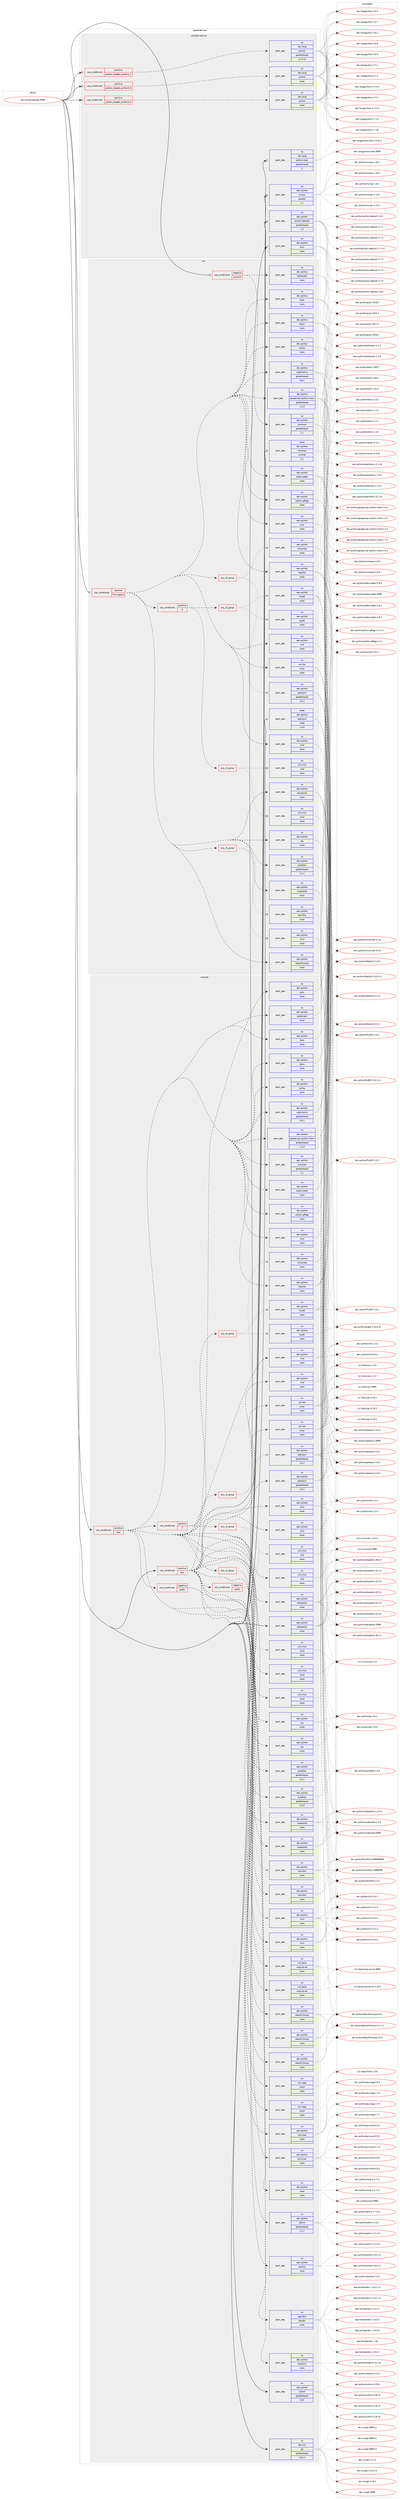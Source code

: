 digraph prolog {

# *************
# Graph options
# *************

newrank=true;
concentrate=true;
compound=true;
graph [rankdir=LR,fontname=Helvetica,fontsize=10,ranksep=1.5];#, ranksep=2.5, nodesep=0.2];
edge  [arrowhead=vee];
node  [fontname=Helvetica,fontsize=10];

# **********
# The ebuild
# **********

subgraph cluster_leftcol {
color=gray;
rank=same;
label=<<i>ebuild</i>>;
id [label="dev-python/pandas-9999", color=red, width=4, href="../dev-python/pandas-9999.svg"];
}

# ****************
# The dependencies
# ****************

subgraph cluster_midcol {
color=gray;
label=<<i>dependencies</i>>;
subgraph cluster_compile {
fillcolor="#eeeeee";
style=filled;
label=<<i>compile</i>>;
subgraph cond144041 {
dependency620513 [label=<<TABLE BORDER="0" CELLBORDER="1" CELLSPACING="0" CELLPADDING="4"><TR><TD ROWSPAN="3" CELLPADDING="10">use_conditional</TD></TR><TR><TD>positive</TD></TR><TR><TD>doc</TD></TR></TABLE>>, shape=none, color=red];
subgraph cond144042 {
dependency620514 [label=<<TABLE BORDER="0" CELLBORDER="1" CELLSPACING="0" CELLPADDING="4"><TR><TD ROWSPAN="3" CELLPADDING="10">use_conditional</TD></TR><TR><TD>negative</TD></TR><TR><TD>prefix</TD></TR></TABLE>>, shape=none, color=red];
subgraph pack464640 {
dependency620515 [label=<<TABLE BORDER="0" CELLBORDER="1" CELLSPACING="0" CELLPADDING="4" WIDTH="220"><TR><TD ROWSPAN="6" CELLPADDING="30">pack_dep</TD></TR><TR><TD WIDTH="110">no</TD></TR><TR><TD>x11-base</TD></TR><TR><TD>xorg-server</TD></TR><TR><TD>none</TD></TR><TR><TD></TD></TR></TABLE>>, shape=none, color=blue];
}
dependency620514:e -> dependency620515:w [weight=20,style="dashed",arrowhead="vee"];
}
dependency620513:e -> dependency620514:w [weight=20,style="dashed",arrowhead="vee"];
subgraph pack464641 {
dependency620516 [label=<<TABLE BORDER="0" CELLBORDER="1" CELLSPACING="0" CELLPADDING="4" WIDTH="220"><TR><TD ROWSPAN="6" CELLPADDING="30">pack_dep</TD></TR><TR><TD WIDTH="110">no</TD></TR><TR><TD>x11-apps</TD></TR><TR><TD>xhost</TD></TR><TR><TD>none</TD></TR><TR><TD></TD></TR></TABLE>>, shape=none, color=blue];
}
dependency620513:e -> dependency620516:w [weight=20,style="dashed",arrowhead="vee"];
subgraph pack464642 {
dependency620517 [label=<<TABLE BORDER="0" CELLBORDER="1" CELLSPACING="0" CELLPADDING="4" WIDTH="220"><TR><TD ROWSPAN="6" CELLPADDING="30">pack_dep</TD></TR><TR><TD WIDTH="110">no</TD></TR><TR><TD>app-text</TD></TR><TR><TD>pandoc</TD></TR><TR><TD>none</TD></TR><TR><TD></TD></TR></TABLE>>, shape=none, color=blue];
}
dependency620513:e -> dependency620517:w [weight=20,style="dashed",arrowhead="vee"];
subgraph pack464643 {
dependency620518 [label=<<TABLE BORDER="0" CELLBORDER="1" CELLSPACING="0" CELLPADDING="4" WIDTH="220"><TR><TD ROWSPAN="6" CELLPADDING="30">pack_dep</TD></TR><TR><TD WIDTH="110">no</TD></TR><TR><TD>dev-python</TD></TR><TR><TD>beautifulsoup</TD></TR><TR><TD>none</TD></TR><TR><TD></TD></TR></TABLE>>, shape=none, color=blue];
}
dependency620513:e -> dependency620518:w [weight=20,style="dashed",arrowhead="vee"];
subgraph pack464644 {
dependency620519 [label=<<TABLE BORDER="0" CELLBORDER="1" CELLSPACING="0" CELLPADDING="4" WIDTH="220"><TR><TD ROWSPAN="6" CELLPADDING="30">pack_dep</TD></TR><TR><TD WIDTH="110">no</TD></TR><TR><TD>dev-python</TD></TR><TR><TD>html5lib</TD></TR><TR><TD>none</TD></TR><TR><TD></TD></TR></TABLE>>, shape=none, color=blue];
}
dependency620513:e -> dependency620519:w [weight=20,style="dashed",arrowhead="vee"];
subgraph pack464645 {
dependency620520 [label=<<TABLE BORDER="0" CELLBORDER="1" CELLSPACING="0" CELLPADDING="4" WIDTH="220"><TR><TD ROWSPAN="6" CELLPADDING="30">pack_dep</TD></TR><TR><TD WIDTH="110">no</TD></TR><TR><TD>dev-python</TD></TR><TR><TD>ipython</TD></TR><TR><TD>none</TD></TR><TR><TD></TD></TR></TABLE>>, shape=none, color=blue];
}
dependency620513:e -> dependency620520:w [weight=20,style="dashed",arrowhead="vee"];
subgraph pack464646 {
dependency620521 [label=<<TABLE BORDER="0" CELLBORDER="1" CELLSPACING="0" CELLPADDING="4" WIDTH="220"><TR><TD ROWSPAN="6" CELLPADDING="30">pack_dep</TD></TR><TR><TD WIDTH="110">no</TD></TR><TR><TD>dev-python</TD></TR><TR><TD>lxml</TD></TR><TR><TD>none</TD></TR><TR><TD></TD></TR></TABLE>>, shape=none, color=blue];
}
dependency620513:e -> dependency620521:w [weight=20,style="dashed",arrowhead="vee"];
subgraph pack464647 {
dependency620522 [label=<<TABLE BORDER="0" CELLBORDER="1" CELLSPACING="0" CELLPADDING="4" WIDTH="220"><TR><TD ROWSPAN="6" CELLPADDING="30">pack_dep</TD></TR><TR><TD WIDTH="110">no</TD></TR><TR><TD>dev-python</TD></TR><TR><TD>matplotlib</TD></TR><TR><TD>none</TD></TR><TR><TD></TD></TR></TABLE>>, shape=none, color=blue];
}
dependency620513:e -> dependency620522:w [weight=20,style="dashed",arrowhead="vee"];
subgraph pack464648 {
dependency620523 [label=<<TABLE BORDER="0" CELLBORDER="1" CELLSPACING="0" CELLPADDING="4" WIDTH="220"><TR><TD ROWSPAN="6" CELLPADDING="30">pack_dep</TD></TR><TR><TD WIDTH="110">no</TD></TR><TR><TD>dev-python</TD></TR><TR><TD>nbsphinx</TD></TR><TR><TD>none</TD></TR><TR><TD></TD></TR></TABLE>>, shape=none, color=blue];
}
dependency620513:e -> dependency620523:w [weight=20,style="dashed",arrowhead="vee"];
subgraph pack464649 {
dependency620524 [label=<<TABLE BORDER="0" CELLBORDER="1" CELLSPACING="0" CELLPADDING="4" WIDTH="220"><TR><TD ROWSPAN="6" CELLPADDING="30">pack_dep</TD></TR><TR><TD WIDTH="110">no</TD></TR><TR><TD>dev-python</TD></TR><TR><TD>openpyxl</TD></TR><TR><TD>greaterequal</TD></TR><TR><TD>1.6.1</TD></TR></TABLE>>, shape=none, color=blue];
}
dependency620513:e -> dependency620524:w [weight=20,style="dashed",arrowhead="vee"];
subgraph pack464650 {
dependency620525 [label=<<TABLE BORDER="0" CELLBORDER="1" CELLSPACING="0" CELLPADDING="4" WIDTH="220"><TR><TD ROWSPAN="6" CELLPADDING="30">pack_dep</TD></TR><TR><TD WIDTH="110">no</TD></TR><TR><TD>dev-python</TD></TR><TR><TD>pytables</TD></TR><TR><TD>greaterequal</TD></TR><TR><TD>3.0.0</TD></TR></TABLE>>, shape=none, color=blue];
}
dependency620513:e -> dependency620525:w [weight=20,style="dashed",arrowhead="vee"];
subgraph pack464651 {
dependency620526 [label=<<TABLE BORDER="0" CELLBORDER="1" CELLSPACING="0" CELLPADDING="4" WIDTH="220"><TR><TD ROWSPAN="6" CELLPADDING="30">pack_dep</TD></TR><TR><TD WIDTH="110">no</TD></TR><TR><TD>dev-python</TD></TR><TR><TD>pytz</TD></TR><TR><TD>none</TD></TR><TR><TD></TD></TR></TABLE>>, shape=none, color=blue];
}
dependency620513:e -> dependency620526:w [weight=20,style="dashed",arrowhead="vee"];
subgraph pack464652 {
dependency620527 [label=<<TABLE BORDER="0" CELLBORDER="1" CELLSPACING="0" CELLPADDING="4" WIDTH="220"><TR><TD ROWSPAN="6" CELLPADDING="30">pack_dep</TD></TR><TR><TD WIDTH="110">no</TD></TR><TR><TD>dev-python</TD></TR><TR><TD>rpy</TD></TR><TR><TD>none</TD></TR><TR><TD></TD></TR></TABLE>>, shape=none, color=blue];
}
dependency620513:e -> dependency620527:w [weight=20,style="dashed",arrowhead="vee"];
subgraph pack464653 {
dependency620528 [label=<<TABLE BORDER="0" CELLBORDER="1" CELLSPACING="0" CELLPADDING="4" WIDTH="220"><TR><TD ROWSPAN="6" CELLPADDING="30">pack_dep</TD></TR><TR><TD WIDTH="110">no</TD></TR><TR><TD>dev-python</TD></TR><TR><TD>sphinx</TD></TR><TR><TD>greaterequal</TD></TR><TR><TD>1.2.1</TD></TR></TABLE>>, shape=none, color=blue];
}
dependency620513:e -> dependency620528:w [weight=20,style="dashed",arrowhead="vee"];
subgraph pack464654 {
dependency620529 [label=<<TABLE BORDER="0" CELLBORDER="1" CELLSPACING="0" CELLPADDING="4" WIDTH="220"><TR><TD ROWSPAN="6" CELLPADDING="30">pack_dep</TD></TR><TR><TD WIDTH="110">no</TD></TR><TR><TD>dev-python</TD></TR><TR><TD>xlrd</TD></TR><TR><TD>none</TD></TR><TR><TD></TD></TR></TABLE>>, shape=none, color=blue];
}
dependency620513:e -> dependency620529:w [weight=20,style="dashed",arrowhead="vee"];
subgraph pack464655 {
dependency620530 [label=<<TABLE BORDER="0" CELLBORDER="1" CELLSPACING="0" CELLPADDING="4" WIDTH="220"><TR><TD ROWSPAN="6" CELLPADDING="30">pack_dep</TD></TR><TR><TD WIDTH="110">no</TD></TR><TR><TD>dev-python</TD></TR><TR><TD>xlwt</TD></TR><TR><TD>none</TD></TR><TR><TD></TD></TR></TABLE>>, shape=none, color=blue];
}
dependency620513:e -> dependency620530:w [weight=20,style="dashed",arrowhead="vee"];
subgraph pack464656 {
dependency620531 [label=<<TABLE BORDER="0" CELLBORDER="1" CELLSPACING="0" CELLPADDING="4" WIDTH="220"><TR><TD ROWSPAN="6" CELLPADDING="30">pack_dep</TD></TR><TR><TD WIDTH="110">no</TD></TR><TR><TD>sci-libs</TD></TR><TR><TD>scipy</TD></TR><TR><TD>none</TD></TR><TR><TD></TD></TR></TABLE>>, shape=none, color=blue];
}
dependency620513:e -> dependency620531:w [weight=20,style="dashed",arrowhead="vee"];
subgraph pack464657 {
dependency620532 [label=<<TABLE BORDER="0" CELLBORDER="1" CELLSPACING="0" CELLPADDING="4" WIDTH="220"><TR><TD ROWSPAN="6" CELLPADDING="30">pack_dep</TD></TR><TR><TD WIDTH="110">no</TD></TR><TR><TD>x11-misc</TD></TR><TR><TD>xclip</TD></TR><TR><TD>none</TD></TR><TR><TD></TD></TR></TABLE>>, shape=none, color=blue];
}
dependency620513:e -> dependency620532:w [weight=20,style="dashed",arrowhead="vee"];
}
id:e -> dependency620513:w [weight=20,style="solid",arrowhead="vee"];
subgraph cond144043 {
dependency620533 [label=<<TABLE BORDER="0" CELLBORDER="1" CELLSPACING="0" CELLPADDING="4"><TR><TD ROWSPAN="3" CELLPADDING="10">use_conditional</TD></TR><TR><TD>positive</TD></TR><TR><TD>test</TD></TR></TABLE>>, shape=none, color=red];
subgraph cond144044 {
dependency620534 [label=<<TABLE BORDER="0" CELLBORDER="1" CELLSPACING="0" CELLPADDING="4"><TR><TD ROWSPAN="3" CELLPADDING="10">use_conditional</TD></TR><TR><TD>negative</TD></TR><TR><TD>prefix</TD></TR></TABLE>>, shape=none, color=red];
subgraph pack464658 {
dependency620535 [label=<<TABLE BORDER="0" CELLBORDER="1" CELLSPACING="0" CELLPADDING="4" WIDTH="220"><TR><TD ROWSPAN="6" CELLPADDING="30">pack_dep</TD></TR><TR><TD WIDTH="110">no</TD></TR><TR><TD>x11-base</TD></TR><TR><TD>xorg-server</TD></TR><TR><TD>none</TD></TR><TR><TD></TD></TR></TABLE>>, shape=none, color=blue];
}
dependency620534:e -> dependency620535:w [weight=20,style="dashed",arrowhead="vee"];
}
dependency620533:e -> dependency620534:w [weight=20,style="dashed",arrowhead="vee"];
subgraph pack464659 {
dependency620536 [label=<<TABLE BORDER="0" CELLBORDER="1" CELLSPACING="0" CELLPADDING="4" WIDTH="220"><TR><TD ROWSPAN="6" CELLPADDING="30">pack_dep</TD></TR><TR><TD WIDTH="110">no</TD></TR><TR><TD>x11-apps</TD></TR><TR><TD>xhost</TD></TR><TR><TD>none</TD></TR><TR><TD></TD></TR></TABLE>>, shape=none, color=blue];
}
dependency620533:e -> dependency620536:w [weight=20,style="dashed",arrowhead="vee"];
subgraph pack464660 {
dependency620537 [label=<<TABLE BORDER="0" CELLBORDER="1" CELLSPACING="0" CELLPADDING="4" WIDTH="220"><TR><TD ROWSPAN="6" CELLPADDING="30">pack_dep</TD></TR><TR><TD WIDTH="110">no</TD></TR><TR><TD>dev-python</TD></TR><TR><TD>bottleneck</TD></TR><TR><TD>none</TD></TR><TR><TD></TD></TR></TABLE>>, shape=none, color=blue];
}
dependency620533:e -> dependency620537:w [weight=20,style="dashed",arrowhead="vee"];
subgraph pack464661 {
dependency620538 [label=<<TABLE BORDER="0" CELLBORDER="1" CELLSPACING="0" CELLPADDING="4" WIDTH="220"><TR><TD ROWSPAN="6" CELLPADDING="30">pack_dep</TD></TR><TR><TD WIDTH="110">no</TD></TR><TR><TD>dev-python</TD></TR><TR><TD>numexpr</TD></TR><TR><TD>greaterequal</TD></TR><TR><TD>2.1</TD></TR></TABLE>>, shape=none, color=blue];
}
dependency620533:e -> dependency620538:w [weight=20,style="dashed",arrowhead="vee"];
subgraph pack464662 {
dependency620539 [label=<<TABLE BORDER="0" CELLBORDER="1" CELLSPACING="0" CELLPADDING="4" WIDTH="220"><TR><TD ROWSPAN="6" CELLPADDING="30">pack_dep</TD></TR><TR><TD WIDTH="110">no</TD></TR><TR><TD>dev-python</TD></TR><TR><TD>beautifulsoup</TD></TR><TR><TD>none</TD></TR><TR><TD></TD></TR></TABLE>>, shape=none, color=blue];
}
dependency620533:e -> dependency620539:w [weight=20,style="dashed",arrowhead="vee"];
subgraph pack464663 {
dependency620540 [label=<<TABLE BORDER="0" CELLBORDER="1" CELLSPACING="0" CELLPADDING="4" WIDTH="220"><TR><TD ROWSPAN="6" CELLPADDING="30">pack_dep</TD></TR><TR><TD WIDTH="110">no</TD></TR><TR><TD>dev-python</TD></TR><TR><TD>blosc</TD></TR><TR><TD>none</TD></TR><TR><TD></TD></TR></TABLE>>, shape=none, color=blue];
}
dependency620533:e -> dependency620540:w [weight=20,style="dashed",arrowhead="vee"];
subgraph pack464664 {
dependency620541 [label=<<TABLE BORDER="0" CELLBORDER="1" CELLSPACING="0" CELLPADDING="4" WIDTH="220"><TR><TD ROWSPAN="6" CELLPADDING="30">pack_dep</TD></TR><TR><TD WIDTH="110">no</TD></TR><TR><TD>dev-python</TD></TR><TR><TD>boto</TD></TR><TR><TD>none</TD></TR><TR><TD></TD></TR></TABLE>>, shape=none, color=blue];
}
dependency620533:e -> dependency620541:w [weight=20,style="dashed",arrowhead="vee"];
subgraph pack464665 {
dependency620542 [label=<<TABLE BORDER="0" CELLBORDER="1" CELLSPACING="0" CELLPADDING="4" WIDTH="220"><TR><TD ROWSPAN="6" CELLPADDING="30">pack_dep</TD></TR><TR><TD WIDTH="110">no</TD></TR><TR><TD>dev-python</TD></TR><TR><TD>google-api-python-client</TD></TR><TR><TD>greaterequal</TD></TR><TR><TD>1.2.0</TD></TR></TABLE>>, shape=none, color=blue];
}
dependency620533:e -> dependency620542:w [weight=20,style="dashed",arrowhead="vee"];
subgraph any11459 {
dependency620543 [label=<<TABLE BORDER="0" CELLBORDER="1" CELLSPACING="0" CELLPADDING="4"><TR><TD CELLPADDING="10">any_of_group</TD></TR></TABLE>>, shape=none, color=red];subgraph pack464666 {
dependency620544 [label=<<TABLE BORDER="0" CELLBORDER="1" CELLSPACING="0" CELLPADDING="4" WIDTH="220"><TR><TD ROWSPAN="6" CELLPADDING="30">pack_dep</TD></TR><TR><TD WIDTH="110">no</TD></TR><TR><TD>dev-python</TD></TR><TR><TD>html5lib</TD></TR><TR><TD>none</TD></TR><TR><TD></TD></TR></TABLE>>, shape=none, color=blue];
}
dependency620543:e -> dependency620544:w [weight=20,style="dotted",arrowhead="oinv"];
subgraph pack464667 {
dependency620545 [label=<<TABLE BORDER="0" CELLBORDER="1" CELLSPACING="0" CELLPADDING="4" WIDTH="220"><TR><TD ROWSPAN="6" CELLPADDING="30">pack_dep</TD></TR><TR><TD WIDTH="110">no</TD></TR><TR><TD>dev-python</TD></TR><TR><TD>lxml</TD></TR><TR><TD>none</TD></TR><TR><TD></TD></TR></TABLE>>, shape=none, color=blue];
}
dependency620543:e -> dependency620545:w [weight=20,style="dotted",arrowhead="oinv"];
}
dependency620533:e -> dependency620543:w [weight=20,style="dashed",arrowhead="vee"];
subgraph pack464668 {
dependency620546 [label=<<TABLE BORDER="0" CELLBORDER="1" CELLSPACING="0" CELLPADDING="4" WIDTH="220"><TR><TD ROWSPAN="6" CELLPADDING="30">pack_dep</TD></TR><TR><TD WIDTH="110">no</TD></TR><TR><TD>dev-python</TD></TR><TR><TD>httplib2</TD></TR><TR><TD>none</TD></TR><TR><TD></TD></TR></TABLE>>, shape=none, color=blue];
}
dependency620533:e -> dependency620546:w [weight=20,style="dashed",arrowhead="vee"];
subgraph pack464669 {
dependency620547 [label=<<TABLE BORDER="0" CELLBORDER="1" CELLSPACING="0" CELLPADDING="4" WIDTH="220"><TR><TD ROWSPAN="6" CELLPADDING="30">pack_dep</TD></TR><TR><TD WIDTH="110">no</TD></TR><TR><TD>dev-python</TD></TR><TR><TD>jinja</TD></TR><TR><TD>none</TD></TR><TR><TD></TD></TR></TABLE>>, shape=none, color=blue];
}
dependency620533:e -> dependency620547:w [weight=20,style="dashed",arrowhead="vee"];
subgraph pack464670 {
dependency620548 [label=<<TABLE BORDER="0" CELLBORDER="1" CELLSPACING="0" CELLPADDING="4" WIDTH="220"><TR><TD ROWSPAN="6" CELLPADDING="30">pack_dep</TD></TR><TR><TD WIDTH="110">no</TD></TR><TR><TD>dev-python</TD></TR><TR><TD>matplotlib</TD></TR><TR><TD>none</TD></TR><TR><TD></TD></TR></TABLE>>, shape=none, color=blue];
}
dependency620533:e -> dependency620548:w [weight=20,style="dashed",arrowhead="vee"];
subgraph any11460 {
dependency620549 [label=<<TABLE BORDER="0" CELLBORDER="1" CELLSPACING="0" CELLPADDING="4"><TR><TD CELLPADDING="10">any_of_group</TD></TR></TABLE>>, shape=none, color=red];subgraph pack464671 {
dependency620550 [label=<<TABLE BORDER="0" CELLBORDER="1" CELLSPACING="0" CELLPADDING="4" WIDTH="220"><TR><TD ROWSPAN="6" CELLPADDING="30">pack_dep</TD></TR><TR><TD WIDTH="110">no</TD></TR><TR><TD>dev-python</TD></TR><TR><TD>openpyxl</TD></TR><TR><TD>greaterequal</TD></TR><TR><TD>1.6.1</TD></TR></TABLE>>, shape=none, color=blue];
}
dependency620549:e -> dependency620550:w [weight=20,style="dotted",arrowhead="oinv"];
subgraph pack464672 {
dependency620551 [label=<<TABLE BORDER="0" CELLBORDER="1" CELLSPACING="0" CELLPADDING="4" WIDTH="220"><TR><TD ROWSPAN="6" CELLPADDING="30">pack_dep</TD></TR><TR><TD WIDTH="110">no</TD></TR><TR><TD>dev-python</TD></TR><TR><TD>xlsxwriter</TD></TR><TR><TD>none</TD></TR><TR><TD></TD></TR></TABLE>>, shape=none, color=blue];
}
dependency620549:e -> dependency620551:w [weight=20,style="dotted",arrowhead="oinv"];
}
dependency620533:e -> dependency620549:w [weight=20,style="dashed",arrowhead="vee"];
subgraph pack464673 {
dependency620552 [label=<<TABLE BORDER="0" CELLBORDER="1" CELLSPACING="0" CELLPADDING="4" WIDTH="220"><TR><TD ROWSPAN="6" CELLPADDING="30">pack_dep</TD></TR><TR><TD WIDTH="110">no</TD></TR><TR><TD>dev-python</TD></TR><TR><TD>pytables</TD></TR><TR><TD>greaterequal</TD></TR><TR><TD>3.2.1</TD></TR></TABLE>>, shape=none, color=blue];
}
dependency620533:e -> dependency620552:w [weight=20,style="dashed",arrowhead="vee"];
subgraph pack464674 {
dependency620553 [label=<<TABLE BORDER="0" CELLBORDER="1" CELLSPACING="0" CELLPADDING="4" WIDTH="220"><TR><TD ROWSPAN="6" CELLPADDING="30">pack_dep</TD></TR><TR><TD WIDTH="110">no</TD></TR><TR><TD>dev-python</TD></TR><TR><TD>python-gflags</TD></TR><TR><TD>none</TD></TR><TR><TD></TD></TR></TABLE>>, shape=none, color=blue];
}
dependency620533:e -> dependency620553:w [weight=20,style="dashed",arrowhead="vee"];
subgraph pack464675 {
dependency620554 [label=<<TABLE BORDER="0" CELLBORDER="1" CELLSPACING="0" CELLPADDING="4" WIDTH="220"><TR><TD ROWSPAN="6" CELLPADDING="30">pack_dep</TD></TR><TR><TD WIDTH="110">no</TD></TR><TR><TD>dev-python</TD></TR><TR><TD>rpy</TD></TR><TR><TD>none</TD></TR><TR><TD></TD></TR></TABLE>>, shape=none, color=blue];
}
dependency620533:e -> dependency620554:w [weight=20,style="dashed",arrowhead="vee"];
subgraph pack464676 {
dependency620555 [label=<<TABLE BORDER="0" CELLBORDER="1" CELLSPACING="0" CELLPADDING="4" WIDTH="220"><TR><TD ROWSPAN="6" CELLPADDING="30">pack_dep</TD></TR><TR><TD WIDTH="110">no</TD></TR><TR><TD>dev-python</TD></TR><TR><TD>setuptools</TD></TR><TR><TD>none</TD></TR><TR><TD></TD></TR></TABLE>>, shape=none, color=blue];
}
dependency620533:e -> dependency620555:w [weight=20,style="dashed",arrowhead="vee"];
subgraph pack464677 {
dependency620556 [label=<<TABLE BORDER="0" CELLBORDER="1" CELLSPACING="0" CELLPADDING="4" WIDTH="220"><TR><TD ROWSPAN="6" CELLPADDING="30">pack_dep</TD></TR><TR><TD WIDTH="110">no</TD></TR><TR><TD>dev-python</TD></TR><TR><TD>statsmodels</TD></TR><TR><TD>none</TD></TR><TR><TD></TD></TR></TABLE>>, shape=none, color=blue];
}
dependency620533:e -> dependency620556:w [weight=20,style="dashed",arrowhead="vee"];
subgraph pack464678 {
dependency620557 [label=<<TABLE BORDER="0" CELLBORDER="1" CELLSPACING="0" CELLPADDING="4" WIDTH="220"><TR><TD ROWSPAN="6" CELLPADDING="30">pack_dep</TD></TR><TR><TD WIDTH="110">no</TD></TR><TR><TD>dev-python</TD></TR><TR><TD>sqlalchemy</TD></TR><TR><TD>greaterequal</TD></TR><TR><TD>0.8.1</TD></TR></TABLE>>, shape=none, color=blue];
}
dependency620533:e -> dependency620557:w [weight=20,style="dashed",arrowhead="vee"];
subgraph pack464679 {
dependency620558 [label=<<TABLE BORDER="0" CELLBORDER="1" CELLSPACING="0" CELLPADDING="4" WIDTH="220"><TR><TD ROWSPAN="6" CELLPADDING="30">pack_dep</TD></TR><TR><TD WIDTH="110">no</TD></TR><TR><TD>dev-python</TD></TR><TR><TD>xarray</TD></TR><TR><TD>none</TD></TR><TR><TD></TD></TR></TABLE>>, shape=none, color=blue];
}
dependency620533:e -> dependency620558:w [weight=20,style="dashed",arrowhead="vee"];
subgraph pack464680 {
dependency620559 [label=<<TABLE BORDER="0" CELLBORDER="1" CELLSPACING="0" CELLPADDING="4" WIDTH="220"><TR><TD ROWSPAN="6" CELLPADDING="30">pack_dep</TD></TR><TR><TD WIDTH="110">no</TD></TR><TR><TD>dev-python</TD></TR><TR><TD>xlrd</TD></TR><TR><TD>none</TD></TR><TR><TD></TD></TR></TABLE>>, shape=none, color=blue];
}
dependency620533:e -> dependency620559:w [weight=20,style="dashed",arrowhead="vee"];
subgraph pack464681 {
dependency620560 [label=<<TABLE BORDER="0" CELLBORDER="1" CELLSPACING="0" CELLPADDING="4" WIDTH="220"><TR><TD ROWSPAN="6" CELLPADDING="30">pack_dep</TD></TR><TR><TD WIDTH="110">no</TD></TR><TR><TD>dev-python</TD></TR><TR><TD>xlwt</TD></TR><TR><TD>none</TD></TR><TR><TD></TD></TR></TABLE>>, shape=none, color=blue];
}
dependency620533:e -> dependency620560:w [weight=20,style="dashed",arrowhead="vee"];
subgraph pack464682 {
dependency620561 [label=<<TABLE BORDER="0" CELLBORDER="1" CELLSPACING="0" CELLPADDING="4" WIDTH="220"><TR><TD ROWSPAN="6" CELLPADDING="30">pack_dep</TD></TR><TR><TD WIDTH="110">no</TD></TR><TR><TD>sci-libs</TD></TR><TR><TD>scipy</TD></TR><TR><TD>none</TD></TR><TR><TD></TD></TR></TABLE>>, shape=none, color=blue];
}
dependency620533:e -> dependency620561:w [weight=20,style="dashed",arrowhead="vee"];
subgraph cond144045 {
dependency620562 [label=<<TABLE BORDER="0" CELLBORDER="1" CELLSPACING="0" CELLPADDING="4"><TR><TD ROWSPAN="3" CELLPADDING="10">use_conditional</TD></TR><TR><TD>positive</TD></TR><TR><TD>X</TD></TR></TABLE>>, shape=none, color=red];
subgraph any11461 {
dependency620563 [label=<<TABLE BORDER="0" CELLBORDER="1" CELLSPACING="0" CELLPADDING="4"><TR><TD CELLPADDING="10">any_of_group</TD></TR></TABLE>>, shape=none, color=red];subgraph pack464683 {
dependency620564 [label=<<TABLE BORDER="0" CELLBORDER="1" CELLSPACING="0" CELLPADDING="4" WIDTH="220"><TR><TD ROWSPAN="6" CELLPADDING="30">pack_dep</TD></TR><TR><TD WIDTH="110">no</TD></TR><TR><TD>dev-python</TD></TR><TR><TD>PyQt5</TD></TR><TR><TD>none</TD></TR><TR><TD></TD></TR></TABLE>>, shape=none, color=blue];
}
dependency620563:e -> dependency620564:w [weight=20,style="dotted",arrowhead="oinv"];
subgraph pack464684 {
dependency620565 [label=<<TABLE BORDER="0" CELLBORDER="1" CELLSPACING="0" CELLPADDING="4" WIDTH="220"><TR><TD ROWSPAN="6" CELLPADDING="30">pack_dep</TD></TR><TR><TD WIDTH="110">no</TD></TR><TR><TD>dev-python</TD></TR><TR><TD>pygtk</TD></TR><TR><TD>none</TD></TR><TR><TD></TD></TR></TABLE>>, shape=none, color=blue];
}
dependency620563:e -> dependency620565:w [weight=20,style="dotted",arrowhead="oinv"];
}
dependency620562:e -> dependency620563:w [weight=20,style="dashed",arrowhead="vee"];
subgraph any11462 {
dependency620566 [label=<<TABLE BORDER="0" CELLBORDER="1" CELLSPACING="0" CELLPADDING="4"><TR><TD CELLPADDING="10">any_of_group</TD></TR></TABLE>>, shape=none, color=red];subgraph pack464685 {
dependency620567 [label=<<TABLE BORDER="0" CELLBORDER="1" CELLSPACING="0" CELLPADDING="4" WIDTH="220"><TR><TD ROWSPAN="6" CELLPADDING="30">pack_dep</TD></TR><TR><TD WIDTH="110">no</TD></TR><TR><TD>x11-misc</TD></TR><TR><TD>xclip</TD></TR><TR><TD>none</TD></TR><TR><TD></TD></TR></TABLE>>, shape=none, color=blue];
}
dependency620566:e -> dependency620567:w [weight=20,style="dotted",arrowhead="oinv"];
subgraph pack464686 {
dependency620568 [label=<<TABLE BORDER="0" CELLBORDER="1" CELLSPACING="0" CELLPADDING="4" WIDTH="220"><TR><TD ROWSPAN="6" CELLPADDING="30">pack_dep</TD></TR><TR><TD WIDTH="110">no</TD></TR><TR><TD>x11-misc</TD></TR><TR><TD>xsel</TD></TR><TR><TD>none</TD></TR><TR><TD></TD></TR></TABLE>>, shape=none, color=blue];
}
dependency620566:e -> dependency620568:w [weight=20,style="dotted",arrowhead="oinv"];
}
dependency620562:e -> dependency620566:w [weight=20,style="dashed",arrowhead="vee"];
}
dependency620533:e -> dependency620562:w [weight=20,style="dashed",arrowhead="vee"];
subgraph pack464687 {
dependency620569 [label=<<TABLE BORDER="0" CELLBORDER="1" CELLSPACING="0" CELLPADDING="4" WIDTH="220"><TR><TD ROWSPAN="6" CELLPADDING="30">pack_dep</TD></TR><TR><TD WIDTH="110">no</TD></TR><TR><TD>dev-python</TD></TR><TR><TD>beautifulsoup</TD></TR><TR><TD>none</TD></TR><TR><TD></TD></TR></TABLE>>, shape=none, color=blue];
}
dependency620533:e -> dependency620569:w [weight=20,style="dashed",arrowhead="vee"];
subgraph pack464688 {
dependency620570 [label=<<TABLE BORDER="0" CELLBORDER="1" CELLSPACING="0" CELLPADDING="4" WIDTH="220"><TR><TD ROWSPAN="6" CELLPADDING="30">pack_dep</TD></TR><TR><TD WIDTH="110">no</TD></TR><TR><TD>dev-python</TD></TR><TR><TD>nose</TD></TR><TR><TD>none</TD></TR><TR><TD></TD></TR></TABLE>>, shape=none, color=blue];
}
dependency620533:e -> dependency620570:w [weight=20,style="dashed",arrowhead="vee"];
subgraph pack464689 {
dependency620571 [label=<<TABLE BORDER="0" CELLBORDER="1" CELLSPACING="0" CELLPADDING="4" WIDTH="220"><TR><TD ROWSPAN="6" CELLPADDING="30">pack_dep</TD></TR><TR><TD WIDTH="110">no</TD></TR><TR><TD>dev-python</TD></TR><TR><TD>pymysql</TD></TR><TR><TD>none</TD></TR><TR><TD></TD></TR></TABLE>>, shape=none, color=blue];
}
dependency620533:e -> dependency620571:w [weight=20,style="dashed",arrowhead="vee"];
subgraph pack464690 {
dependency620572 [label=<<TABLE BORDER="0" CELLBORDER="1" CELLSPACING="0" CELLPADDING="4" WIDTH="220"><TR><TD ROWSPAN="6" CELLPADDING="30">pack_dep</TD></TR><TR><TD WIDTH="110">no</TD></TR><TR><TD>dev-python</TD></TR><TR><TD>psycopg</TD></TR><TR><TD>none</TD></TR><TR><TD></TD></TR></TABLE>>, shape=none, color=blue];
}
dependency620533:e -> dependency620572:w [weight=20,style="dashed",arrowhead="vee"];
subgraph pack464691 {
dependency620573 [label=<<TABLE BORDER="0" CELLBORDER="1" CELLSPACING="0" CELLPADDING="4" WIDTH="220"><TR><TD ROWSPAN="6" CELLPADDING="30">pack_dep</TD></TR><TR><TD WIDTH="110">no</TD></TR><TR><TD>x11-misc</TD></TR><TR><TD>xclip</TD></TR><TR><TD>none</TD></TR><TR><TD></TD></TR></TABLE>>, shape=none, color=blue];
}
dependency620533:e -> dependency620573:w [weight=20,style="dashed",arrowhead="vee"];
subgraph pack464692 {
dependency620574 [label=<<TABLE BORDER="0" CELLBORDER="1" CELLSPACING="0" CELLPADDING="4" WIDTH="220"><TR><TD ROWSPAN="6" CELLPADDING="30">pack_dep</TD></TR><TR><TD WIDTH="110">no</TD></TR><TR><TD>x11-misc</TD></TR><TR><TD>xsel</TD></TR><TR><TD>none</TD></TR><TR><TD></TD></TR></TABLE>>, shape=none, color=blue];
}
dependency620533:e -> dependency620574:w [weight=20,style="dashed",arrowhead="vee"];
}
id:e -> dependency620533:w [weight=20,style="solid",arrowhead="vee"];
subgraph pack464693 {
dependency620575 [label=<<TABLE BORDER="0" CELLBORDER="1" CELLSPACING="0" CELLPADDING="4" WIDTH="220"><TR><TD ROWSPAN="6" CELLPADDING="30">pack_dep</TD></TR><TR><TD WIDTH="110">no</TD></TR><TR><TD>dev-python</TD></TR><TR><TD>cython</TD></TR><TR><TD>greaterequal</TD></TR><TR><TD>0.23</TD></TR></TABLE>>, shape=none, color=blue];
}
id:e -> dependency620575:w [weight=20,style="solid",arrowhead="vee"];
subgraph pack464694 {
dependency620576 [label=<<TABLE BORDER="0" CELLBORDER="1" CELLSPACING="0" CELLPADDING="4" WIDTH="220"><TR><TD ROWSPAN="6" CELLPADDING="30">pack_dep</TD></TR><TR><TD WIDTH="110">no</TD></TR><TR><TD>dev-python</TD></TR><TR><TD>setuptools</TD></TR><TR><TD>none</TD></TR><TR><TD></TD></TR></TABLE>>, shape=none, color=blue];
}
id:e -> dependency620576:w [weight=20,style="solid",arrowhead="vee"];
subgraph pack464695 {
dependency620577 [label=<<TABLE BORDER="0" CELLBORDER="1" CELLSPACING="0" CELLPADDING="4" WIDTH="220"><TR><TD ROWSPAN="6" CELLPADDING="30">pack_dep</TD></TR><TR><TD WIDTH="110">no</TD></TR><TR><TD>dev-vcs</TD></TR><TR><TD>git</TD></TR><TR><TD>greaterequal</TD></TR><TR><TD>1.8.2.1</TD></TR></TABLE>>, shape=none, color=blue];
}
id:e -> dependency620577:w [weight=20,style="solid",arrowhead="vee"];
}
subgraph cluster_compileandrun {
fillcolor="#eeeeee";
style=filled;
label=<<i>compile and run</i>>;
subgraph cond144046 {
dependency620578 [label=<<TABLE BORDER="0" CELLBORDER="1" CELLSPACING="0" CELLPADDING="4"><TR><TD ROWSPAN="3" CELLPADDING="10">use_conditional</TD></TR><TR><TD>positive</TD></TR><TR><TD>python_targets_python2_7</TD></TR></TABLE>>, shape=none, color=red];
subgraph pack464696 {
dependency620579 [label=<<TABLE BORDER="0" CELLBORDER="1" CELLSPACING="0" CELLPADDING="4" WIDTH="220"><TR><TD ROWSPAN="6" CELLPADDING="30">pack_dep</TD></TR><TR><TD WIDTH="110">no</TD></TR><TR><TD>dev-lang</TD></TR><TR><TD>python</TD></TR><TR><TD>greaterequal</TD></TR><TR><TD>2.7.5-r2</TD></TR></TABLE>>, shape=none, color=blue];
}
dependency620578:e -> dependency620579:w [weight=20,style="dashed",arrowhead="vee"];
}
id:e -> dependency620578:w [weight=20,style="solid",arrowhead="odotvee"];
subgraph cond144047 {
dependency620580 [label=<<TABLE BORDER="0" CELLBORDER="1" CELLSPACING="0" CELLPADDING="4"><TR><TD ROWSPAN="3" CELLPADDING="10">use_conditional</TD></TR><TR><TD>positive</TD></TR><TR><TD>python_targets_python3_5</TD></TR></TABLE>>, shape=none, color=red];
subgraph pack464697 {
dependency620581 [label=<<TABLE BORDER="0" CELLBORDER="1" CELLSPACING="0" CELLPADDING="4" WIDTH="220"><TR><TD ROWSPAN="6" CELLPADDING="30">pack_dep</TD></TR><TR><TD WIDTH="110">no</TD></TR><TR><TD>dev-lang</TD></TR><TR><TD>python</TD></TR><TR><TD>none</TD></TR><TR><TD></TD></TR></TABLE>>, shape=none, color=blue];
}
dependency620580:e -> dependency620581:w [weight=20,style="dashed",arrowhead="vee"];
}
id:e -> dependency620580:w [weight=20,style="solid",arrowhead="odotvee"];
subgraph cond144048 {
dependency620582 [label=<<TABLE BORDER="0" CELLBORDER="1" CELLSPACING="0" CELLPADDING="4"><TR><TD ROWSPAN="3" CELLPADDING="10">use_conditional</TD></TR><TR><TD>positive</TD></TR><TR><TD>python_targets_python3_6</TD></TR></TABLE>>, shape=none, color=red];
subgraph pack464698 {
dependency620583 [label=<<TABLE BORDER="0" CELLBORDER="1" CELLSPACING="0" CELLPADDING="4" WIDTH="220"><TR><TD ROWSPAN="6" CELLPADDING="30">pack_dep</TD></TR><TR><TD WIDTH="110">no</TD></TR><TR><TD>dev-lang</TD></TR><TR><TD>python</TD></TR><TR><TD>none</TD></TR><TR><TD></TD></TR></TABLE>>, shape=none, color=blue];
}
dependency620582:e -> dependency620583:w [weight=20,style="dashed",arrowhead="vee"];
}
id:e -> dependency620582:w [weight=20,style="solid",arrowhead="odotvee"];
subgraph pack464699 {
dependency620584 [label=<<TABLE BORDER="0" CELLBORDER="1" CELLSPACING="0" CELLPADDING="4" WIDTH="220"><TR><TD ROWSPAN="6" CELLPADDING="30">pack_dep</TD></TR><TR><TD WIDTH="110">no</TD></TR><TR><TD>dev-lang</TD></TR><TR><TD>python-exec</TD></TR><TR><TD>greaterequal</TD></TR><TR><TD>2</TD></TR></TABLE>>, shape=none, color=blue];
}
id:e -> dependency620584:w [weight=20,style="solid",arrowhead="odotvee"];
subgraph pack464700 {
dependency620585 [label=<<TABLE BORDER="0" CELLBORDER="1" CELLSPACING="0" CELLPADDING="4" WIDTH="220"><TR><TD ROWSPAN="6" CELLPADDING="30">pack_dep</TD></TR><TR><TD WIDTH="110">no</TD></TR><TR><TD>dev-python</TD></TR><TR><TD>numpy</TD></TR><TR><TD>greater</TD></TR><TR><TD>1.7</TD></TR></TABLE>>, shape=none, color=blue];
}
id:e -> dependency620585:w [weight=20,style="solid",arrowhead="odotvee"];
subgraph pack464701 {
dependency620586 [label=<<TABLE BORDER="0" CELLBORDER="1" CELLSPACING="0" CELLPADDING="4" WIDTH="220"><TR><TD ROWSPAN="6" CELLPADDING="30">pack_dep</TD></TR><TR><TD WIDTH="110">no</TD></TR><TR><TD>dev-python</TD></TR><TR><TD>python-dateutil</TD></TR><TR><TD>greaterequal</TD></TR><TR><TD>2.0</TD></TR></TABLE>>, shape=none, color=blue];
}
id:e -> dependency620586:w [weight=20,style="solid",arrowhead="odotvee"];
subgraph pack464702 {
dependency620587 [label=<<TABLE BORDER="0" CELLBORDER="1" CELLSPACING="0" CELLPADDING="4" WIDTH="220"><TR><TD ROWSPAN="6" CELLPADDING="30">pack_dep</TD></TR><TR><TD WIDTH="110">no</TD></TR><TR><TD>dev-python</TD></TR><TR><TD>pytz</TD></TR><TR><TD>none</TD></TR><TR><TD></TD></TR></TABLE>>, shape=none, color=blue];
}
id:e -> dependency620587:w [weight=20,style="solid",arrowhead="odotvee"];
}
subgraph cluster_run {
fillcolor="#eeeeee";
style=filled;
label=<<i>run</i>>;
subgraph cond144049 {
dependency620588 [label=<<TABLE BORDER="0" CELLBORDER="1" CELLSPACING="0" CELLPADDING="4"><TR><TD ROWSPAN="3" CELLPADDING="10">use_conditional</TD></TR><TR><TD>negative</TD></TR><TR><TD>minimal</TD></TR></TABLE>>, shape=none, color=red];
subgraph pack464703 {
dependency620589 [label=<<TABLE BORDER="0" CELLBORDER="1" CELLSPACING="0" CELLPADDING="4" WIDTH="220"><TR><TD ROWSPAN="6" CELLPADDING="30">pack_dep</TD></TR><TR><TD WIDTH="110">no</TD></TR><TR><TD>dev-python</TD></TR><TR><TD>bottleneck</TD></TR><TR><TD>none</TD></TR><TR><TD></TD></TR></TABLE>>, shape=none, color=blue];
}
dependency620588:e -> dependency620589:w [weight=20,style="dashed",arrowhead="vee"];
subgraph pack464704 {
dependency620590 [label=<<TABLE BORDER="0" CELLBORDER="1" CELLSPACING="0" CELLPADDING="4" WIDTH="220"><TR><TD ROWSPAN="6" CELLPADDING="30">pack_dep</TD></TR><TR><TD WIDTH="110">no</TD></TR><TR><TD>dev-python</TD></TR><TR><TD>numexpr</TD></TR><TR><TD>greaterequal</TD></TR><TR><TD>2.1</TD></TR></TABLE>>, shape=none, color=blue];
}
dependency620588:e -> dependency620590:w [weight=20,style="dashed",arrowhead="vee"];
}
id:e -> dependency620588:w [weight=20,style="solid",arrowhead="odot"];
subgraph cond144050 {
dependency620591 [label=<<TABLE BORDER="0" CELLBORDER="1" CELLSPACING="0" CELLPADDING="4"><TR><TD ROWSPAN="3" CELLPADDING="10">use_conditional</TD></TR><TR><TD>positive</TD></TR><TR><TD>full-support</TD></TR></TABLE>>, shape=none, color=red];
subgraph pack464705 {
dependency620592 [label=<<TABLE BORDER="0" CELLBORDER="1" CELLSPACING="0" CELLPADDING="4" WIDTH="220"><TR><TD ROWSPAN="6" CELLPADDING="30">pack_dep</TD></TR><TR><TD WIDTH="110">no</TD></TR><TR><TD>dev-python</TD></TR><TR><TD>beautifulsoup</TD></TR><TR><TD>none</TD></TR><TR><TD></TD></TR></TABLE>>, shape=none, color=blue];
}
dependency620591:e -> dependency620592:w [weight=20,style="dashed",arrowhead="vee"];
subgraph pack464706 {
dependency620593 [label=<<TABLE BORDER="0" CELLBORDER="1" CELLSPACING="0" CELLPADDING="4" WIDTH="220"><TR><TD ROWSPAN="6" CELLPADDING="30">pack_dep</TD></TR><TR><TD WIDTH="110">no</TD></TR><TR><TD>dev-python</TD></TR><TR><TD>blosc</TD></TR><TR><TD>none</TD></TR><TR><TD></TD></TR></TABLE>>, shape=none, color=blue];
}
dependency620591:e -> dependency620593:w [weight=20,style="dashed",arrowhead="vee"];
subgraph pack464707 {
dependency620594 [label=<<TABLE BORDER="0" CELLBORDER="1" CELLSPACING="0" CELLPADDING="4" WIDTH="220"><TR><TD ROWSPAN="6" CELLPADDING="30">pack_dep</TD></TR><TR><TD WIDTH="110">no</TD></TR><TR><TD>dev-python</TD></TR><TR><TD>boto</TD></TR><TR><TD>none</TD></TR><TR><TD></TD></TR></TABLE>>, shape=none, color=blue];
}
dependency620591:e -> dependency620594:w [weight=20,style="dashed",arrowhead="vee"];
subgraph pack464708 {
dependency620595 [label=<<TABLE BORDER="0" CELLBORDER="1" CELLSPACING="0" CELLPADDING="4" WIDTH="220"><TR><TD ROWSPAN="6" CELLPADDING="30">pack_dep</TD></TR><TR><TD WIDTH="110">no</TD></TR><TR><TD>dev-python</TD></TR><TR><TD>google-api-python-client</TD></TR><TR><TD>greaterequal</TD></TR><TR><TD>1.2.0</TD></TR></TABLE>>, shape=none, color=blue];
}
dependency620591:e -> dependency620595:w [weight=20,style="dashed",arrowhead="vee"];
subgraph any11463 {
dependency620596 [label=<<TABLE BORDER="0" CELLBORDER="1" CELLSPACING="0" CELLPADDING="4"><TR><TD CELLPADDING="10">any_of_group</TD></TR></TABLE>>, shape=none, color=red];subgraph pack464709 {
dependency620597 [label=<<TABLE BORDER="0" CELLBORDER="1" CELLSPACING="0" CELLPADDING="4" WIDTH="220"><TR><TD ROWSPAN="6" CELLPADDING="30">pack_dep</TD></TR><TR><TD WIDTH="110">no</TD></TR><TR><TD>dev-python</TD></TR><TR><TD>html5lib</TD></TR><TR><TD>none</TD></TR><TR><TD></TD></TR></TABLE>>, shape=none, color=blue];
}
dependency620596:e -> dependency620597:w [weight=20,style="dotted",arrowhead="oinv"];
subgraph pack464710 {
dependency620598 [label=<<TABLE BORDER="0" CELLBORDER="1" CELLSPACING="0" CELLPADDING="4" WIDTH="220"><TR><TD ROWSPAN="6" CELLPADDING="30">pack_dep</TD></TR><TR><TD WIDTH="110">no</TD></TR><TR><TD>dev-python</TD></TR><TR><TD>lxml</TD></TR><TR><TD>none</TD></TR><TR><TD></TD></TR></TABLE>>, shape=none, color=blue];
}
dependency620596:e -> dependency620598:w [weight=20,style="dotted",arrowhead="oinv"];
}
dependency620591:e -> dependency620596:w [weight=20,style="dashed",arrowhead="vee"];
subgraph pack464711 {
dependency620599 [label=<<TABLE BORDER="0" CELLBORDER="1" CELLSPACING="0" CELLPADDING="4" WIDTH="220"><TR><TD ROWSPAN="6" CELLPADDING="30">pack_dep</TD></TR><TR><TD WIDTH="110">no</TD></TR><TR><TD>dev-python</TD></TR><TR><TD>httplib2</TD></TR><TR><TD>none</TD></TR><TR><TD></TD></TR></TABLE>>, shape=none, color=blue];
}
dependency620591:e -> dependency620599:w [weight=20,style="dashed",arrowhead="vee"];
subgraph pack464712 {
dependency620600 [label=<<TABLE BORDER="0" CELLBORDER="1" CELLSPACING="0" CELLPADDING="4" WIDTH="220"><TR><TD ROWSPAN="6" CELLPADDING="30">pack_dep</TD></TR><TR><TD WIDTH="110">no</TD></TR><TR><TD>dev-python</TD></TR><TR><TD>jinja</TD></TR><TR><TD>none</TD></TR><TR><TD></TD></TR></TABLE>>, shape=none, color=blue];
}
dependency620591:e -> dependency620600:w [weight=20,style="dashed",arrowhead="vee"];
subgraph pack464713 {
dependency620601 [label=<<TABLE BORDER="0" CELLBORDER="1" CELLSPACING="0" CELLPADDING="4" WIDTH="220"><TR><TD ROWSPAN="6" CELLPADDING="30">pack_dep</TD></TR><TR><TD WIDTH="110">no</TD></TR><TR><TD>dev-python</TD></TR><TR><TD>matplotlib</TD></TR><TR><TD>none</TD></TR><TR><TD></TD></TR></TABLE>>, shape=none, color=blue];
}
dependency620591:e -> dependency620601:w [weight=20,style="dashed",arrowhead="vee"];
subgraph any11464 {
dependency620602 [label=<<TABLE BORDER="0" CELLBORDER="1" CELLSPACING="0" CELLPADDING="4"><TR><TD CELLPADDING="10">any_of_group</TD></TR></TABLE>>, shape=none, color=red];subgraph pack464714 {
dependency620603 [label=<<TABLE BORDER="0" CELLBORDER="1" CELLSPACING="0" CELLPADDING="4" WIDTH="220"><TR><TD ROWSPAN="6" CELLPADDING="30">pack_dep</TD></TR><TR><TD WIDTH="110">no</TD></TR><TR><TD>dev-python</TD></TR><TR><TD>openpyxl</TD></TR><TR><TD>greaterequal</TD></TR><TR><TD>1.6.1</TD></TR></TABLE>>, shape=none, color=blue];
}
dependency620602:e -> dependency620603:w [weight=20,style="dotted",arrowhead="oinv"];
subgraph pack464715 {
dependency620604 [label=<<TABLE BORDER="0" CELLBORDER="1" CELLSPACING="0" CELLPADDING="4" WIDTH="220"><TR><TD ROWSPAN="6" CELLPADDING="30">pack_dep</TD></TR><TR><TD WIDTH="110">no</TD></TR><TR><TD>dev-python</TD></TR><TR><TD>xlsxwriter</TD></TR><TR><TD>none</TD></TR><TR><TD></TD></TR></TABLE>>, shape=none, color=blue];
}
dependency620602:e -> dependency620604:w [weight=20,style="dotted",arrowhead="oinv"];
}
dependency620591:e -> dependency620602:w [weight=20,style="dashed",arrowhead="vee"];
subgraph pack464716 {
dependency620605 [label=<<TABLE BORDER="0" CELLBORDER="1" CELLSPACING="0" CELLPADDING="4" WIDTH="220"><TR><TD ROWSPAN="6" CELLPADDING="30">pack_dep</TD></TR><TR><TD WIDTH="110">no</TD></TR><TR><TD>dev-python</TD></TR><TR><TD>pytables</TD></TR><TR><TD>greaterequal</TD></TR><TR><TD>3.2.1</TD></TR></TABLE>>, shape=none, color=blue];
}
dependency620591:e -> dependency620605:w [weight=20,style="dashed",arrowhead="vee"];
subgraph pack464717 {
dependency620606 [label=<<TABLE BORDER="0" CELLBORDER="1" CELLSPACING="0" CELLPADDING="4" WIDTH="220"><TR><TD ROWSPAN="6" CELLPADDING="30">pack_dep</TD></TR><TR><TD WIDTH="110">no</TD></TR><TR><TD>dev-python</TD></TR><TR><TD>python-gflags</TD></TR><TR><TD>none</TD></TR><TR><TD></TD></TR></TABLE>>, shape=none, color=blue];
}
dependency620591:e -> dependency620606:w [weight=20,style="dashed",arrowhead="vee"];
subgraph pack464718 {
dependency620607 [label=<<TABLE BORDER="0" CELLBORDER="1" CELLSPACING="0" CELLPADDING="4" WIDTH="220"><TR><TD ROWSPAN="6" CELLPADDING="30">pack_dep</TD></TR><TR><TD WIDTH="110">no</TD></TR><TR><TD>dev-python</TD></TR><TR><TD>rpy</TD></TR><TR><TD>none</TD></TR><TR><TD></TD></TR></TABLE>>, shape=none, color=blue];
}
dependency620591:e -> dependency620607:w [weight=20,style="dashed",arrowhead="vee"];
subgraph pack464719 {
dependency620608 [label=<<TABLE BORDER="0" CELLBORDER="1" CELLSPACING="0" CELLPADDING="4" WIDTH="220"><TR><TD ROWSPAN="6" CELLPADDING="30">pack_dep</TD></TR><TR><TD WIDTH="110">no</TD></TR><TR><TD>dev-python</TD></TR><TR><TD>setuptools</TD></TR><TR><TD>none</TD></TR><TR><TD></TD></TR></TABLE>>, shape=none, color=blue];
}
dependency620591:e -> dependency620608:w [weight=20,style="dashed",arrowhead="vee"];
subgraph pack464720 {
dependency620609 [label=<<TABLE BORDER="0" CELLBORDER="1" CELLSPACING="0" CELLPADDING="4" WIDTH="220"><TR><TD ROWSPAN="6" CELLPADDING="30">pack_dep</TD></TR><TR><TD WIDTH="110">no</TD></TR><TR><TD>dev-python</TD></TR><TR><TD>statsmodels</TD></TR><TR><TD>none</TD></TR><TR><TD></TD></TR></TABLE>>, shape=none, color=blue];
}
dependency620591:e -> dependency620609:w [weight=20,style="dashed",arrowhead="vee"];
subgraph pack464721 {
dependency620610 [label=<<TABLE BORDER="0" CELLBORDER="1" CELLSPACING="0" CELLPADDING="4" WIDTH="220"><TR><TD ROWSPAN="6" CELLPADDING="30">pack_dep</TD></TR><TR><TD WIDTH="110">no</TD></TR><TR><TD>dev-python</TD></TR><TR><TD>sqlalchemy</TD></TR><TR><TD>greaterequal</TD></TR><TR><TD>0.8.1</TD></TR></TABLE>>, shape=none, color=blue];
}
dependency620591:e -> dependency620610:w [weight=20,style="dashed",arrowhead="vee"];
subgraph pack464722 {
dependency620611 [label=<<TABLE BORDER="0" CELLBORDER="1" CELLSPACING="0" CELLPADDING="4" WIDTH="220"><TR><TD ROWSPAN="6" CELLPADDING="30">pack_dep</TD></TR><TR><TD WIDTH="110">no</TD></TR><TR><TD>dev-python</TD></TR><TR><TD>xarray</TD></TR><TR><TD>none</TD></TR><TR><TD></TD></TR></TABLE>>, shape=none, color=blue];
}
dependency620591:e -> dependency620611:w [weight=20,style="dashed",arrowhead="vee"];
subgraph pack464723 {
dependency620612 [label=<<TABLE BORDER="0" CELLBORDER="1" CELLSPACING="0" CELLPADDING="4" WIDTH="220"><TR><TD ROWSPAN="6" CELLPADDING="30">pack_dep</TD></TR><TR><TD WIDTH="110">no</TD></TR><TR><TD>dev-python</TD></TR><TR><TD>xlrd</TD></TR><TR><TD>none</TD></TR><TR><TD></TD></TR></TABLE>>, shape=none, color=blue];
}
dependency620591:e -> dependency620612:w [weight=20,style="dashed",arrowhead="vee"];
subgraph pack464724 {
dependency620613 [label=<<TABLE BORDER="0" CELLBORDER="1" CELLSPACING="0" CELLPADDING="4" WIDTH="220"><TR><TD ROWSPAN="6" CELLPADDING="30">pack_dep</TD></TR><TR><TD WIDTH="110">no</TD></TR><TR><TD>dev-python</TD></TR><TR><TD>xlwt</TD></TR><TR><TD>none</TD></TR><TR><TD></TD></TR></TABLE>>, shape=none, color=blue];
}
dependency620591:e -> dependency620613:w [weight=20,style="dashed",arrowhead="vee"];
subgraph pack464725 {
dependency620614 [label=<<TABLE BORDER="0" CELLBORDER="1" CELLSPACING="0" CELLPADDING="4" WIDTH="220"><TR><TD ROWSPAN="6" CELLPADDING="30">pack_dep</TD></TR><TR><TD WIDTH="110">no</TD></TR><TR><TD>sci-libs</TD></TR><TR><TD>scipy</TD></TR><TR><TD>none</TD></TR><TR><TD></TD></TR></TABLE>>, shape=none, color=blue];
}
dependency620591:e -> dependency620614:w [weight=20,style="dashed",arrowhead="vee"];
subgraph cond144051 {
dependency620615 [label=<<TABLE BORDER="0" CELLBORDER="1" CELLSPACING="0" CELLPADDING="4"><TR><TD ROWSPAN="3" CELLPADDING="10">use_conditional</TD></TR><TR><TD>positive</TD></TR><TR><TD>X</TD></TR></TABLE>>, shape=none, color=red];
subgraph any11465 {
dependency620616 [label=<<TABLE BORDER="0" CELLBORDER="1" CELLSPACING="0" CELLPADDING="4"><TR><TD CELLPADDING="10">any_of_group</TD></TR></TABLE>>, shape=none, color=red];subgraph pack464726 {
dependency620617 [label=<<TABLE BORDER="0" CELLBORDER="1" CELLSPACING="0" CELLPADDING="4" WIDTH="220"><TR><TD ROWSPAN="6" CELLPADDING="30">pack_dep</TD></TR><TR><TD WIDTH="110">no</TD></TR><TR><TD>dev-python</TD></TR><TR><TD>PyQt5</TD></TR><TR><TD>none</TD></TR><TR><TD></TD></TR></TABLE>>, shape=none, color=blue];
}
dependency620616:e -> dependency620617:w [weight=20,style="dotted",arrowhead="oinv"];
subgraph pack464727 {
dependency620618 [label=<<TABLE BORDER="0" CELLBORDER="1" CELLSPACING="0" CELLPADDING="4" WIDTH="220"><TR><TD ROWSPAN="6" CELLPADDING="30">pack_dep</TD></TR><TR><TD WIDTH="110">no</TD></TR><TR><TD>dev-python</TD></TR><TR><TD>pygtk</TD></TR><TR><TD>none</TD></TR><TR><TD></TD></TR></TABLE>>, shape=none, color=blue];
}
dependency620616:e -> dependency620618:w [weight=20,style="dotted",arrowhead="oinv"];
}
dependency620615:e -> dependency620616:w [weight=20,style="dashed",arrowhead="vee"];
subgraph any11466 {
dependency620619 [label=<<TABLE BORDER="0" CELLBORDER="1" CELLSPACING="0" CELLPADDING="4"><TR><TD CELLPADDING="10">any_of_group</TD></TR></TABLE>>, shape=none, color=red];subgraph pack464728 {
dependency620620 [label=<<TABLE BORDER="0" CELLBORDER="1" CELLSPACING="0" CELLPADDING="4" WIDTH="220"><TR><TD ROWSPAN="6" CELLPADDING="30">pack_dep</TD></TR><TR><TD WIDTH="110">no</TD></TR><TR><TD>x11-misc</TD></TR><TR><TD>xclip</TD></TR><TR><TD>none</TD></TR><TR><TD></TD></TR></TABLE>>, shape=none, color=blue];
}
dependency620619:e -> dependency620620:w [weight=20,style="dotted",arrowhead="oinv"];
subgraph pack464729 {
dependency620621 [label=<<TABLE BORDER="0" CELLBORDER="1" CELLSPACING="0" CELLPADDING="4" WIDTH="220"><TR><TD ROWSPAN="6" CELLPADDING="30">pack_dep</TD></TR><TR><TD WIDTH="110">no</TD></TR><TR><TD>x11-misc</TD></TR><TR><TD>xsel</TD></TR><TR><TD>none</TD></TR><TR><TD></TD></TR></TABLE>>, shape=none, color=blue];
}
dependency620619:e -> dependency620621:w [weight=20,style="dotted",arrowhead="oinv"];
}
dependency620615:e -> dependency620619:w [weight=20,style="dashed",arrowhead="vee"];
}
dependency620591:e -> dependency620615:w [weight=20,style="dashed",arrowhead="vee"];
}
id:e -> dependency620591:w [weight=20,style="solid",arrowhead="odot"];
subgraph pack464730 {
dependency620622 [label=<<TABLE BORDER="0" CELLBORDER="1" CELLSPACING="0" CELLPADDING="4" WIDTH="220"><TR><TD ROWSPAN="6" CELLPADDING="30">pack_dep</TD></TR><TR><TD WIDTH="110">weak</TD></TR><TR><TD>dev-python</TD></TR><TR><TD>numexpr</TD></TR><TR><TD>smaller</TD></TR><TR><TD>2.1</TD></TR></TABLE>>, shape=none, color=blue];
}
id:e -> dependency620622:w [weight=20,style="solid",arrowhead="odot"];
subgraph pack464731 {
dependency620623 [label=<<TABLE BORDER="0" CELLBORDER="1" CELLSPACING="0" CELLPADDING="4" WIDTH="220"><TR><TD ROWSPAN="6" CELLPADDING="30">pack_dep</TD></TR><TR><TD WIDTH="110">weak</TD></TR><TR><TD>dev-python</TD></TR><TR><TD>openpyxl</TD></TR><TR><TD>tilde</TD></TR><TR><TD>1.9.0</TD></TR></TABLE>>, shape=none, color=blue];
}
id:e -> dependency620623:w [weight=20,style="solid",arrowhead="odot"];
}
}

# **************
# The candidates
# **************

subgraph cluster_choices {
rank=same;
color=gray;
label=<<i>candidates</i>>;

subgraph choice464640 {
color=black;
nodesep=1;
choice1204949459897115101471201111141034511510111411810111445494650484653 [label="x11-base/xorg-server-1.20.5", color=red, width=4,href="../x11-base/xorg-server-1.20.5.svg"];
choice120494945989711510147120111114103451151011141181011144557575757 [label="x11-base/xorg-server-9999", color=red, width=4,href="../x11-base/xorg-server-9999.svg"];
dependency620515:e -> choice1204949459897115101471201111141034511510111411810111445494650484653:w [style=dotted,weight="100"];
dependency620515:e -> choice120494945989711510147120111114103451151011141181011144557575757:w [style=dotted,weight="100"];
}
subgraph choice464641 {
color=black;
nodesep=1;
choice1204949459711211211547120104111115116454946484656 [label="x11-apps/xhost-1.0.8", color=red, width=4,href="../x11-apps/xhost-1.0.8.svg"];
dependency620516:e -> choice1204949459711211211547120104111115116454946484656:w [style=dotted,weight="100"];
}
subgraph choice464642 {
color=black;
nodesep=1;
choice97112112451161011201164711297110100111994549464950465246504511449 [label="app-text/pandoc-1.12.4.2-r1", color=red, width=4,href="../app-text/pandoc-1.12.4.2-r1.svg"];
choice9711211245116101120116471129711010011199454946495146504649 [label="app-text/pandoc-1.13.2.1", color=red, width=4,href="../app-text/pandoc-1.13.2.1.svg"];
choice9711211245116101120116471129711010011199454946495246484652 [label="app-text/pandoc-1.14.0.4", color=red, width=4,href="../app-text/pandoc-1.14.0.4.svg"];
choice9711211245116101120116471129711010011199454946495346484654 [label="app-text/pandoc-1.15.0.6", color=red, width=4,href="../app-text/pandoc-1.15.0.6.svg"];
choice97112112451161011201164711297110100111994549464956 [label="app-text/pandoc-1.18", color=red, width=4,href="../app-text/pandoc-1.18.svg"];
choice9711211245116101120116471129711010011199454946495746504649 [label="app-text/pandoc-1.19.2.1", color=red, width=4,href="../app-text/pandoc-1.19.2.1.svg"];
choice97112112451161011201164711297110100111994549464957465046494511449 [label="app-text/pandoc-1.19.2.1-r1", color=red, width=4,href="../app-text/pandoc-1.19.2.1-r1.svg"];
dependency620517:e -> choice97112112451161011201164711297110100111994549464950465246504511449:w [style=dotted,weight="100"];
dependency620517:e -> choice9711211245116101120116471129711010011199454946495146504649:w [style=dotted,weight="100"];
dependency620517:e -> choice9711211245116101120116471129711010011199454946495246484652:w [style=dotted,weight="100"];
dependency620517:e -> choice9711211245116101120116471129711010011199454946495346484654:w [style=dotted,weight="100"];
dependency620517:e -> choice97112112451161011201164711297110100111994549464956:w [style=dotted,weight="100"];
dependency620517:e -> choice9711211245116101120116471129711010011199454946495746504649:w [style=dotted,weight="100"];
dependency620517:e -> choice97112112451161011201164711297110100111994549464957465046494511449:w [style=dotted,weight="100"];
}
subgraph choice464643 {
color=black;
nodesep=1;
choice100101118451121211161041111104798101971171161051021171081151111171124551465046494511449 [label="dev-python/beautifulsoup-3.2.1-r1", color=red, width=4,href="../dev-python/beautifulsoup-3.2.1-r1.svg"];
choice10010111845112121116104111110479810197117116105102117108115111117112455246534649 [label="dev-python/beautifulsoup-4.5.1", color=red, width=4,href="../dev-python/beautifulsoup-4.5.1.svg"];
choice10010111845112121116104111110479810197117116105102117108115111117112455246544651 [label="dev-python/beautifulsoup-4.6.3", color=red, width=4,href="../dev-python/beautifulsoup-4.6.3.svg"];
dependency620518:e -> choice100101118451121211161041111104798101971171161051021171081151111171124551465046494511449:w [style=dotted,weight="100"];
dependency620518:e -> choice10010111845112121116104111110479810197117116105102117108115111117112455246534649:w [style=dotted,weight="100"];
dependency620518:e -> choice10010111845112121116104111110479810197117116105102117108115111117112455246544651:w [style=dotted,weight="100"];
}
subgraph choice464644 {
color=black;
nodesep=1;
choice1001011184511212111610411111047104116109108531081059845484657575757575757 [label="dev-python/html5lib-0.9999999", color=red, width=4,href="../dev-python/html5lib-0.9999999.svg"];
choice10010111845112121116104111110471041161091085310810598454846575757575757575757 [label="dev-python/html5lib-0.999999999", color=red, width=4,href="../dev-python/html5lib-0.999999999.svg"];
choice10010111845112121116104111110471041161091085310810598454946484649 [label="dev-python/html5lib-1.0.1", color=red, width=4,href="../dev-python/html5lib-1.0.1.svg"];
dependency620519:e -> choice1001011184511212111610411111047104116109108531081059845484657575757575757:w [style=dotted,weight="100"];
dependency620519:e -> choice10010111845112121116104111110471041161091085310810598454846575757575757575757:w [style=dotted,weight="100"];
dependency620519:e -> choice10010111845112121116104111110471041161091085310810598454946484649:w [style=dotted,weight="100"];
}
subgraph choice464645 {
color=black;
nodesep=1;
choice10010111845112121116104111110471051121211161041111104553465246494511450 [label="dev-python/ipython-5.4.1-r2", color=red, width=4,href="../dev-python/ipython-5.4.1-r2.svg"];
choice10010111845112121116104111110471051121211161041111104553465646484511449 [label="dev-python/ipython-5.8.0-r1", color=red, width=4,href="../dev-python/ipython-5.8.0-r1.svg"];
choice1001011184511212111610411111047105112121116104111110455546534648 [label="dev-python/ipython-7.5.0", color=red, width=4,href="../dev-python/ipython-7.5.0.svg"];
dependency620520:e -> choice10010111845112121116104111110471051121211161041111104553465246494511450:w [style=dotted,weight="100"];
dependency620520:e -> choice10010111845112121116104111110471051121211161041111104553465646484511449:w [style=dotted,weight="100"];
dependency620520:e -> choice1001011184511212111610411111047105112121116104111110455546534648:w [style=dotted,weight="100"];
}
subgraph choice464646 {
color=black;
nodesep=1;
choice1001011184511212111610411111047108120109108455246504653 [label="dev-python/lxml-4.2.5", color=red, width=4,href="../dev-python/lxml-4.2.5.svg"];
choice1001011184511212111610411111047108120109108455246514651 [label="dev-python/lxml-4.3.3", color=red, width=4,href="../dev-python/lxml-4.3.3.svg"];
choice1001011184511212111610411111047108120109108455246514652 [label="dev-python/lxml-4.3.4", color=red, width=4,href="../dev-python/lxml-4.3.4.svg"];
choice1001011184511212111610411111047108120109108455246524648 [label="dev-python/lxml-4.4.0", color=red, width=4,href="../dev-python/lxml-4.4.0.svg"];
choice1001011184511212111610411111047108120109108455246524649 [label="dev-python/lxml-4.4.1", color=red, width=4,href="../dev-python/lxml-4.4.1.svg"];
dependency620521:e -> choice1001011184511212111610411111047108120109108455246504653:w [style=dotted,weight="100"];
dependency620521:e -> choice1001011184511212111610411111047108120109108455246514651:w [style=dotted,weight="100"];
dependency620521:e -> choice1001011184511212111610411111047108120109108455246514652:w [style=dotted,weight="100"];
dependency620521:e -> choice1001011184511212111610411111047108120109108455246524648:w [style=dotted,weight="100"];
dependency620521:e -> choice1001011184511212111610411111047108120109108455246524649:w [style=dotted,weight="100"];
}
subgraph choice464647 {
color=black;
nodesep=1;
choice100101118451121211161041111104710997116112108111116108105984550465046504511449 [label="dev-python/matplotlib-2.2.2-r1", color=red, width=4,href="../dev-python/matplotlib-2.2.2-r1.svg"];
choice10010111845112121116104111110471099711611210811111610810598455046504652 [label="dev-python/matplotlib-2.2.4", color=red, width=4,href="../dev-python/matplotlib-2.2.4.svg"];
choice100101118451121211161041111104710997116112108111116108105984557575757 [label="dev-python/matplotlib-9999", color=red, width=4,href="../dev-python/matplotlib-9999.svg"];
dependency620522:e -> choice100101118451121211161041111104710997116112108111116108105984550465046504511449:w [style=dotted,weight="100"];
dependency620522:e -> choice10010111845112121116104111110471099711611210811111610810598455046504652:w [style=dotted,weight="100"];
dependency620522:e -> choice100101118451121211161041111104710997116112108111116108105984557575757:w [style=dotted,weight="100"];
}
subgraph choice464648 {
color=black;
nodesep=1;
choice10010111845112121116104111110471109811511210410511012045484650464952 [label="dev-python/nbsphinx-0.2.14", color=red, width=4,href="../dev-python/nbsphinx-0.2.14.svg"];
choice100101118451121211161041111104711098115112104105110120454846524649 [label="dev-python/nbsphinx-0.4.1", color=red, width=4,href="../dev-python/nbsphinx-0.4.1.svg"];
dependency620523:e -> choice10010111845112121116104111110471109811511210410511012045484650464952:w [style=dotted,weight="100"];
dependency620523:e -> choice100101118451121211161041111104711098115112104105110120454846524649:w [style=dotted,weight="100"];
}
subgraph choice464649 {
color=black;
nodesep=1;
choice1001011184511212111610411111047111112101110112121120108455046544649 [label="dev-python/openpyxl-2.6.1", color=red, width=4,href="../dev-python/openpyxl-2.6.1.svg"];
choice1001011184511212111610411111047111112101110112121120108455046544650 [label="dev-python/openpyxl-2.6.2", color=red, width=4,href="../dev-python/openpyxl-2.6.2.svg"];
choice1001011184511212111610411111047111112101110112121120108455046544652 [label="dev-python/openpyxl-2.6.4", color=red, width=4,href="../dev-python/openpyxl-2.6.4.svg"];
choice1001011184511212111610411111047111112101110112121120108455146484648 [label="dev-python/openpyxl-3.0.0", color=red, width=4,href="../dev-python/openpyxl-3.0.0.svg"];
choice10010111845112121116104111110471111121011101121211201084557575757 [label="dev-python/openpyxl-9999", color=red, width=4,href="../dev-python/openpyxl-9999.svg"];
dependency620524:e -> choice1001011184511212111610411111047111112101110112121120108455046544649:w [style=dotted,weight="100"];
dependency620524:e -> choice1001011184511212111610411111047111112101110112121120108455046544650:w [style=dotted,weight="100"];
dependency620524:e -> choice1001011184511212111610411111047111112101110112121120108455046544652:w [style=dotted,weight="100"];
dependency620524:e -> choice1001011184511212111610411111047111112101110112121120108455146484648:w [style=dotted,weight="100"];
dependency620524:e -> choice10010111845112121116104111110471111121011101121211201084557575757:w [style=dotted,weight="100"];
}
subgraph choice464650 {
color=black;
nodesep=1;
choice10010111845112121116104111110471121211169798108101115455146524652 [label="dev-python/pytables-3.4.4", color=red, width=4,href="../dev-python/pytables-3.4.4.svg"];
dependency620525:e -> choice10010111845112121116104111110471121211169798108101115455146524652:w [style=dotted,weight="100"];
}
subgraph choice464651 {
color=black;
nodesep=1;
choice100101118451121211161041111104711212111612245504849544651 [label="dev-python/pytz-2016.3", color=red, width=4,href="../dev-python/pytz-2016.3.svg"];
choice100101118451121211161041111104711212111612245504849554650 [label="dev-python/pytz-2017.2", color=red, width=4,href="../dev-python/pytz-2017.2.svg"];
choice100101118451121211161041111104711212111612245504849564652 [label="dev-python/pytz-2018.4", color=red, width=4,href="../dev-python/pytz-2018.4.svg"];
choice100101118451121211161041111104711212111612245504849564657 [label="dev-python/pytz-2018.9", color=red, width=4,href="../dev-python/pytz-2018.9.svg"];
dependency620526:e -> choice100101118451121211161041111104711212111612245504849544651:w [style=dotted,weight="100"];
dependency620526:e -> choice100101118451121211161041111104711212111612245504849554650:w [style=dotted,weight="100"];
dependency620526:e -> choice100101118451121211161041111104711212111612245504849564652:w [style=dotted,weight="100"];
dependency620526:e -> choice100101118451121211161041111104711212111612245504849564657:w [style=dotted,weight="100"];
}
subgraph choice464652 {
color=black;
nodesep=1;
choice1001011184511212111610411111047114112121455046544650 [label="dev-python/rpy-2.6.2", color=red, width=4,href="../dev-python/rpy-2.6.2.svg"];
choice1001011184511212111610411111047114112121455046574648 [label="dev-python/rpy-2.9.0", color=red, width=4,href="../dev-python/rpy-2.9.0.svg"];
dependency620527:e -> choice1001011184511212111610411111047114112121455046544650:w [style=dotted,weight="100"];
dependency620527:e -> choice1001011184511212111610411111047114112121455046574648:w [style=dotted,weight="100"];
}
subgraph choice464653 {
color=black;
nodesep=1;
choice10010111845112121116104111110471151121041051101204549465046504511449 [label="dev-python/sphinx-1.2.2-r1", color=red, width=4,href="../dev-python/sphinx-1.2.2-r1.svg"];
choice10010111845112121116104111110471151121041051101204549465046514511449 [label="dev-python/sphinx-1.2.3-r1", color=red, width=4,href="../dev-python/sphinx-1.2.3-r1.svg"];
choice10010111845112121116104111110471151121041051101204549465546534511449 [label="dev-python/sphinx-1.7.5-r1", color=red, width=4,href="../dev-python/sphinx-1.7.5-r1.svg"];
choice1001011184511212111610411111047115112104105110120455046484649 [label="dev-python/sphinx-2.0.1", color=red, width=4,href="../dev-python/sphinx-2.0.1.svg"];
dependency620528:e -> choice10010111845112121116104111110471151121041051101204549465046504511449:w [style=dotted,weight="100"];
dependency620528:e -> choice10010111845112121116104111110471151121041051101204549465046514511449:w [style=dotted,weight="100"];
dependency620528:e -> choice10010111845112121116104111110471151121041051101204549465546534511449:w [style=dotted,weight="100"];
dependency620528:e -> choice1001011184511212111610411111047115112104105110120455046484649:w [style=dotted,weight="100"];
}
subgraph choice464654 {
color=black;
nodesep=1;
choice1001011184511212111610411111047120108114100454846574652 [label="dev-python/xlrd-0.9.4", color=red, width=4,href="../dev-python/xlrd-0.9.4.svg"];
choice1001011184511212111610411111047120108114100454946504648 [label="dev-python/xlrd-1.2.0", color=red, width=4,href="../dev-python/xlrd-1.2.0.svg"];
dependency620529:e -> choice1001011184511212111610411111047120108114100454846574652:w [style=dotted,weight="100"];
dependency620529:e -> choice1001011184511212111610411111047120108114100454946504648:w [style=dotted,weight="100"];
}
subgraph choice464655 {
color=black;
nodesep=1;
choice1001011184511212111610411111047120108119116454946504648 [label="dev-python/xlwt-1.2.0", color=red, width=4,href="../dev-python/xlwt-1.2.0.svg"];
choice1001011184511212111610411111047120108119116454946514648 [label="dev-python/xlwt-1.3.0", color=red, width=4,href="../dev-python/xlwt-1.3.0.svg"];
dependency620530:e -> choice1001011184511212111610411111047120108119116454946504648:w [style=dotted,weight="100"];
dependency620530:e -> choice1001011184511212111610411111047120108119116454946514648:w [style=dotted,weight="100"];
}
subgraph choice464656 {
color=black;
nodesep=1;
choice115991054510810598115471159910511212145484649544649 [label="sci-libs/scipy-0.16.1", color=red, width=4,href="../sci-libs/scipy-0.16.1.svg"];
choice115991054510810598115471159910511212145484649564649 [label="sci-libs/scipy-0.18.1", color=red, width=4,href="../sci-libs/scipy-0.18.1.svg"];
choice115991054510810598115471159910511212145484649574649 [label="sci-libs/scipy-0.19.1", color=red, width=4,href="../sci-libs/scipy-0.19.1.svg"];
choice1159910545108105981154711599105112121454946484648 [label="sci-libs/scipy-1.0.0", color=red, width=4,href="../sci-libs/scipy-1.0.0.svg"];
choice1159910545108105981154711599105112121454946494648 [label="sci-libs/scipy-1.1.0", color=red, width=4,href="../sci-libs/scipy-1.1.0.svg"];
choice11599105451081059811547115991051121214557575757 [label="sci-libs/scipy-9999", color=red, width=4,href="../sci-libs/scipy-9999.svg"];
dependency620531:e -> choice115991054510810598115471159910511212145484649544649:w [style=dotted,weight="100"];
dependency620531:e -> choice115991054510810598115471159910511212145484649564649:w [style=dotted,weight="100"];
dependency620531:e -> choice115991054510810598115471159910511212145484649574649:w [style=dotted,weight="100"];
dependency620531:e -> choice1159910545108105981154711599105112121454946484648:w [style=dotted,weight="100"];
dependency620531:e -> choice1159910545108105981154711599105112121454946494648:w [style=dotted,weight="100"];
dependency620531:e -> choice11599105451081059811547115991051121214557575757:w [style=dotted,weight="100"];
}
subgraph choice464657 {
color=black;
nodesep=1;
choice1204949451091051159947120991081051124548464951 [label="x11-misc/xclip-0.13", color=red, width=4,href="../x11-misc/xclip-0.13.svg"];
dependency620532:e -> choice1204949451091051159947120991081051124548464951:w [style=dotted,weight="100"];
}
subgraph choice464658 {
color=black;
nodesep=1;
choice1204949459897115101471201111141034511510111411810111445494650484653 [label="x11-base/xorg-server-1.20.5", color=red, width=4,href="../x11-base/xorg-server-1.20.5.svg"];
choice120494945989711510147120111114103451151011141181011144557575757 [label="x11-base/xorg-server-9999", color=red, width=4,href="../x11-base/xorg-server-9999.svg"];
dependency620535:e -> choice1204949459897115101471201111141034511510111411810111445494650484653:w [style=dotted,weight="100"];
dependency620535:e -> choice120494945989711510147120111114103451151011141181011144557575757:w [style=dotted,weight="100"];
}
subgraph choice464659 {
color=black;
nodesep=1;
choice1204949459711211211547120104111115116454946484656 [label="x11-apps/xhost-1.0.8", color=red, width=4,href="../x11-apps/xhost-1.0.8.svg"];
dependency620536:e -> choice1204949459711211211547120104111115116454946484656:w [style=dotted,weight="100"];
}
subgraph choice464660 {
color=black;
nodesep=1;
choice10010111845112121116104111110479811111611610810111010199107454946484648 [label="dev-python/bottleneck-1.0.0", color=red, width=4,href="../dev-python/bottleneck-1.0.0.svg"];
choice10010111845112121116104111110479811111611610810111010199107454946504649 [label="dev-python/bottleneck-1.2.1", color=red, width=4,href="../dev-python/bottleneck-1.2.1.svg"];
dependency620537:e -> choice10010111845112121116104111110479811111611610810111010199107454946484648:w [style=dotted,weight="100"];
dependency620537:e -> choice10010111845112121116104111110479811111611610810111010199107454946504649:w [style=dotted,weight="100"];
}
subgraph choice464661 {
color=black;
nodesep=1;
choice1001011184511212111610411111047110117109101120112114455046544656 [label="dev-python/numexpr-2.6.8", color=red, width=4,href="../dev-python/numexpr-2.6.8.svg"];
choice1001011184511212111610411111047110117109101120112114455046544657 [label="dev-python/numexpr-2.6.9", color=red, width=4,href="../dev-python/numexpr-2.6.9.svg"];
dependency620538:e -> choice1001011184511212111610411111047110117109101120112114455046544656:w [style=dotted,weight="100"];
dependency620538:e -> choice1001011184511212111610411111047110117109101120112114455046544657:w [style=dotted,weight="100"];
}
subgraph choice464662 {
color=black;
nodesep=1;
choice100101118451121211161041111104798101971171161051021171081151111171124551465046494511449 [label="dev-python/beautifulsoup-3.2.1-r1", color=red, width=4,href="../dev-python/beautifulsoup-3.2.1-r1.svg"];
choice10010111845112121116104111110479810197117116105102117108115111117112455246534649 [label="dev-python/beautifulsoup-4.5.1", color=red, width=4,href="../dev-python/beautifulsoup-4.5.1.svg"];
choice10010111845112121116104111110479810197117116105102117108115111117112455246544651 [label="dev-python/beautifulsoup-4.6.3", color=red, width=4,href="../dev-python/beautifulsoup-4.6.3.svg"];
dependency620539:e -> choice100101118451121211161041111104798101971171161051021171081151111171124551465046494511449:w [style=dotted,weight="100"];
dependency620539:e -> choice10010111845112121116104111110479810197117116105102117108115111117112455246534649:w [style=dotted,weight="100"];
dependency620539:e -> choice10010111845112121116104111110479810197117116105102117108115111117112455246544651:w [style=dotted,weight="100"];
}
subgraph choice464663 {
color=black;
nodesep=1;
choice10010111845112121116104111110479810811111599454946504656 [label="dev-python/blosc-1.2.8", color=red, width=4,href="../dev-python/blosc-1.2.8.svg"];
choice10010111845112121116104111110479810811111599454946524652 [label="dev-python/blosc-1.4.4", color=red, width=4,href="../dev-python/blosc-1.4.4.svg"];
choice10010111845112121116104111110479810811111599454946534648 [label="dev-python/blosc-1.5.0", color=red, width=4,href="../dev-python/blosc-1.5.0.svg"];
choice10010111845112121116104111110479810811111599454946534649 [label="dev-python/blosc-1.5.1", color=red, width=4,href="../dev-python/blosc-1.5.1.svg"];
dependency620540:e -> choice10010111845112121116104111110479810811111599454946504656:w [style=dotted,weight="100"];
dependency620540:e -> choice10010111845112121116104111110479810811111599454946524652:w [style=dotted,weight="100"];
dependency620540:e -> choice10010111845112121116104111110479810811111599454946534648:w [style=dotted,weight="100"];
dependency620540:e -> choice10010111845112121116104111110479810811111599454946534649:w [style=dotted,weight="100"];
}
subgraph choice464664 {
color=black;
nodesep=1;
choice10010111845112121116104111110479811111611145504652494648 [label="dev-python/boto-2.41.0", color=red, width=4,href="../dev-python/boto-2.41.0.svg"];
choice10010111845112121116104111110479811111611145504652564648 [label="dev-python/boto-2.48.0", color=red, width=4,href="../dev-python/boto-2.48.0.svg"];
choice10010111845112121116104111110479811111611145504652574648 [label="dev-python/boto-2.49.0", color=red, width=4,href="../dev-python/boto-2.49.0.svg"];
dependency620541:e -> choice10010111845112121116104111110479811111611145504652494648:w [style=dotted,weight="100"];
dependency620541:e -> choice10010111845112121116104111110479811111611145504652564648:w [style=dotted,weight="100"];
dependency620541:e -> choice10010111845112121116104111110479811111611145504652574648:w [style=dotted,weight="100"];
}
subgraph choice464665 {
color=black;
nodesep=1;
choice10010111845112121116104111110471031111111031081014597112105451121211161041111104599108105101110116454946534651 [label="dev-python/google-api-python-client-1.5.3", color=red, width=4,href="../dev-python/google-api-python-client-1.5.3.svg"];
choice10010111845112121116104111110471031111111031081014597112105451121211161041111104599108105101110116454946544650 [label="dev-python/google-api-python-client-1.6.2", color=red, width=4,href="../dev-python/google-api-python-client-1.6.2.svg"];
choice10010111845112121116104111110471031111111031081014597112105451121211161041111104599108105101110116454946544653 [label="dev-python/google-api-python-client-1.6.5", color=red, width=4,href="../dev-python/google-api-python-client-1.6.5.svg"];
choice10010111845112121116104111110471031111111031081014597112105451121211161041111104599108105101110116454946554648 [label="dev-python/google-api-python-client-1.7.0", color=red, width=4,href="../dev-python/google-api-python-client-1.7.0.svg"];
choice10010111845112121116104111110471031111111031081014597112105451121211161041111104599108105101110116454946554657 [label="dev-python/google-api-python-client-1.7.9", color=red, width=4,href="../dev-python/google-api-python-client-1.7.9.svg"];
dependency620542:e -> choice10010111845112121116104111110471031111111031081014597112105451121211161041111104599108105101110116454946534651:w [style=dotted,weight="100"];
dependency620542:e -> choice10010111845112121116104111110471031111111031081014597112105451121211161041111104599108105101110116454946544650:w [style=dotted,weight="100"];
dependency620542:e -> choice10010111845112121116104111110471031111111031081014597112105451121211161041111104599108105101110116454946544653:w [style=dotted,weight="100"];
dependency620542:e -> choice10010111845112121116104111110471031111111031081014597112105451121211161041111104599108105101110116454946554648:w [style=dotted,weight="100"];
dependency620542:e -> choice10010111845112121116104111110471031111111031081014597112105451121211161041111104599108105101110116454946554657:w [style=dotted,weight="100"];
}
subgraph choice464666 {
color=black;
nodesep=1;
choice1001011184511212111610411111047104116109108531081059845484657575757575757 [label="dev-python/html5lib-0.9999999", color=red, width=4,href="../dev-python/html5lib-0.9999999.svg"];
choice10010111845112121116104111110471041161091085310810598454846575757575757575757 [label="dev-python/html5lib-0.999999999", color=red, width=4,href="../dev-python/html5lib-0.999999999.svg"];
choice10010111845112121116104111110471041161091085310810598454946484649 [label="dev-python/html5lib-1.0.1", color=red, width=4,href="../dev-python/html5lib-1.0.1.svg"];
dependency620544:e -> choice1001011184511212111610411111047104116109108531081059845484657575757575757:w [style=dotted,weight="100"];
dependency620544:e -> choice10010111845112121116104111110471041161091085310810598454846575757575757575757:w [style=dotted,weight="100"];
dependency620544:e -> choice10010111845112121116104111110471041161091085310810598454946484649:w [style=dotted,weight="100"];
}
subgraph choice464667 {
color=black;
nodesep=1;
choice1001011184511212111610411111047108120109108455246504653 [label="dev-python/lxml-4.2.5", color=red, width=4,href="../dev-python/lxml-4.2.5.svg"];
choice1001011184511212111610411111047108120109108455246514651 [label="dev-python/lxml-4.3.3", color=red, width=4,href="../dev-python/lxml-4.3.3.svg"];
choice1001011184511212111610411111047108120109108455246514652 [label="dev-python/lxml-4.3.4", color=red, width=4,href="../dev-python/lxml-4.3.4.svg"];
choice1001011184511212111610411111047108120109108455246524648 [label="dev-python/lxml-4.4.0", color=red, width=4,href="../dev-python/lxml-4.4.0.svg"];
choice1001011184511212111610411111047108120109108455246524649 [label="dev-python/lxml-4.4.1", color=red, width=4,href="../dev-python/lxml-4.4.1.svg"];
dependency620545:e -> choice1001011184511212111610411111047108120109108455246504653:w [style=dotted,weight="100"];
dependency620545:e -> choice1001011184511212111610411111047108120109108455246514651:w [style=dotted,weight="100"];
dependency620545:e -> choice1001011184511212111610411111047108120109108455246514652:w [style=dotted,weight="100"];
dependency620545:e -> choice1001011184511212111610411111047108120109108455246524648:w [style=dotted,weight="100"];
dependency620545:e -> choice1001011184511212111610411111047108120109108455246524649:w [style=dotted,weight="100"];
}
subgraph choice464668 {
color=black;
nodesep=1;
choice10010111845112121116104111110471041161161121081059850454846494846514511449 [label="dev-python/httplib2-0.10.3-r1", color=red, width=4,href="../dev-python/httplib2-0.10.3-r1.svg"];
choice1001011184511212111610411111047104116116112108105985045484649494651 [label="dev-python/httplib2-0.11.3", color=red, width=4,href="../dev-python/httplib2-0.11.3.svg"];
choice1001011184511212111610411111047104116116112108105985045484649504649 [label="dev-python/httplib2-0.12.1", color=red, width=4,href="../dev-python/httplib2-0.12.1.svg"];
choice1001011184511212111610411111047104116116112108105985045484649514648 [label="dev-python/httplib2-0.13.0", color=red, width=4,href="../dev-python/httplib2-0.13.0.svg"];
dependency620546:e -> choice10010111845112121116104111110471041161161121081059850454846494846514511449:w [style=dotted,weight="100"];
dependency620546:e -> choice1001011184511212111610411111047104116116112108105985045484649494651:w [style=dotted,weight="100"];
dependency620546:e -> choice1001011184511212111610411111047104116116112108105985045484649504649:w [style=dotted,weight="100"];
dependency620546:e -> choice1001011184511212111610411111047104116116112108105985045484649514648:w [style=dotted,weight="100"];
}
subgraph choice464669 {
color=black;
nodesep=1;
choice10010111845112121116104111110471061051101069745504649484649 [label="dev-python/jinja-2.10.1", color=red, width=4,href="../dev-python/jinja-2.10.1.svg"];
dependency620547:e -> choice10010111845112121116104111110471061051101069745504649484649:w [style=dotted,weight="100"];
}
subgraph choice464670 {
color=black;
nodesep=1;
choice100101118451121211161041111104710997116112108111116108105984550465046504511449 [label="dev-python/matplotlib-2.2.2-r1", color=red, width=4,href="../dev-python/matplotlib-2.2.2-r1.svg"];
choice10010111845112121116104111110471099711611210811111610810598455046504652 [label="dev-python/matplotlib-2.2.4", color=red, width=4,href="../dev-python/matplotlib-2.2.4.svg"];
choice100101118451121211161041111104710997116112108111116108105984557575757 [label="dev-python/matplotlib-9999", color=red, width=4,href="../dev-python/matplotlib-9999.svg"];
dependency620548:e -> choice100101118451121211161041111104710997116112108111116108105984550465046504511449:w [style=dotted,weight="100"];
dependency620548:e -> choice10010111845112121116104111110471099711611210811111610810598455046504652:w [style=dotted,weight="100"];
dependency620548:e -> choice100101118451121211161041111104710997116112108111116108105984557575757:w [style=dotted,weight="100"];
}
subgraph choice464671 {
color=black;
nodesep=1;
choice1001011184511212111610411111047111112101110112121120108455046544649 [label="dev-python/openpyxl-2.6.1", color=red, width=4,href="../dev-python/openpyxl-2.6.1.svg"];
choice1001011184511212111610411111047111112101110112121120108455046544650 [label="dev-python/openpyxl-2.6.2", color=red, width=4,href="../dev-python/openpyxl-2.6.2.svg"];
choice1001011184511212111610411111047111112101110112121120108455046544652 [label="dev-python/openpyxl-2.6.4", color=red, width=4,href="../dev-python/openpyxl-2.6.4.svg"];
choice1001011184511212111610411111047111112101110112121120108455146484648 [label="dev-python/openpyxl-3.0.0", color=red, width=4,href="../dev-python/openpyxl-3.0.0.svg"];
choice10010111845112121116104111110471111121011101121211201084557575757 [label="dev-python/openpyxl-9999", color=red, width=4,href="../dev-python/openpyxl-9999.svg"];
dependency620550:e -> choice1001011184511212111610411111047111112101110112121120108455046544649:w [style=dotted,weight="100"];
dependency620550:e -> choice1001011184511212111610411111047111112101110112121120108455046544650:w [style=dotted,weight="100"];
dependency620550:e -> choice1001011184511212111610411111047111112101110112121120108455046544652:w [style=dotted,weight="100"];
dependency620550:e -> choice1001011184511212111610411111047111112101110112121120108455146484648:w [style=dotted,weight="100"];
dependency620550:e -> choice10010111845112121116104111110471111121011101121211201084557575757:w [style=dotted,weight="100"];
}
subgraph choice464672 {
color=black;
nodesep=1;
choice1001011184511212111610411111047120108115120119114105116101114454846554656 [label="dev-python/xlsxwriter-0.7.8", color=red, width=4,href="../dev-python/xlsxwriter-0.7.8.svg"];
choice1001011184511212111610411111047120108115120119114105116101114454846574656 [label="dev-python/xlsxwriter-0.9.8", color=red, width=4,href="../dev-python/xlsxwriter-0.9.8.svg"];
dependency620551:e -> choice1001011184511212111610411111047120108115120119114105116101114454846554656:w [style=dotted,weight="100"];
dependency620551:e -> choice1001011184511212111610411111047120108115120119114105116101114454846574656:w [style=dotted,weight="100"];
}
subgraph choice464673 {
color=black;
nodesep=1;
choice10010111845112121116104111110471121211169798108101115455146524652 [label="dev-python/pytables-3.4.4", color=red, width=4,href="../dev-python/pytables-3.4.4.svg"];
dependency620552:e -> choice10010111845112121116104111110471121211169798108101115455146524652:w [style=dotted,weight="100"];
}
subgraph choice464674 {
color=black;
nodesep=1;
choice10010111845112121116104111110471121211161041111104510310210897103115455146494649 [label="dev-python/python-gflags-3.1.1", color=red, width=4,href="../dev-python/python-gflags-3.1.1.svg"];
choice100101118451121211161041111104711212111610411111045103102108971031154551464946504511449 [label="dev-python/python-gflags-3.1.2-r1", color=red, width=4,href="../dev-python/python-gflags-3.1.2-r1.svg"];
dependency620553:e -> choice10010111845112121116104111110471121211161041111104510310210897103115455146494649:w [style=dotted,weight="100"];
dependency620553:e -> choice100101118451121211161041111104711212111610411111045103102108971031154551464946504511449:w [style=dotted,weight="100"];
}
subgraph choice464675 {
color=black;
nodesep=1;
choice1001011184511212111610411111047114112121455046544650 [label="dev-python/rpy-2.6.2", color=red, width=4,href="../dev-python/rpy-2.6.2.svg"];
choice1001011184511212111610411111047114112121455046574648 [label="dev-python/rpy-2.9.0", color=red, width=4,href="../dev-python/rpy-2.9.0.svg"];
dependency620554:e -> choice1001011184511212111610411111047114112121455046544650:w [style=dotted,weight="100"];
dependency620554:e -> choice1001011184511212111610411111047114112121455046574648:w [style=dotted,weight="100"];
}
subgraph choice464676 {
color=black;
nodesep=1;
choice100101118451121211161041111104711510111611711211611111110811545515446554650 [label="dev-python/setuptools-36.7.2", color=red, width=4,href="../dev-python/setuptools-36.7.2.svg"];
choice100101118451121211161041111104711510111611711211611111110811545524846544651 [label="dev-python/setuptools-40.6.3", color=red, width=4,href="../dev-python/setuptools-40.6.3.svg"];
choice100101118451121211161041111104711510111611711211611111110811545524946494648 [label="dev-python/setuptools-41.1.0", color=red, width=4,href="../dev-python/setuptools-41.1.0.svg"];
choice100101118451121211161041111104711510111611711211611111110811545524946504648 [label="dev-python/setuptools-41.2.0", color=red, width=4,href="../dev-python/setuptools-41.2.0.svg"];
choice100101118451121211161041111104711510111611711211611111110811545524946524648 [label="dev-python/setuptools-41.4.0", color=red, width=4,href="../dev-python/setuptools-41.4.0.svg"];
choice100101118451121211161041111104711510111611711211611111110811545524946534648 [label="dev-python/setuptools-41.5.0", color=red, width=4,href="../dev-python/setuptools-41.5.0.svg"];
choice100101118451121211161041111104711510111611711211611111110811545524946534649 [label="dev-python/setuptools-41.5.1", color=red, width=4,href="../dev-python/setuptools-41.5.1.svg"];
choice10010111845112121116104111110471151011161171121161111111081154557575757 [label="dev-python/setuptools-9999", color=red, width=4,href="../dev-python/setuptools-9999.svg"];
dependency620555:e -> choice100101118451121211161041111104711510111611711211611111110811545515446554650:w [style=dotted,weight="100"];
dependency620555:e -> choice100101118451121211161041111104711510111611711211611111110811545524846544651:w [style=dotted,weight="100"];
dependency620555:e -> choice100101118451121211161041111104711510111611711211611111110811545524946494648:w [style=dotted,weight="100"];
dependency620555:e -> choice100101118451121211161041111104711510111611711211611111110811545524946504648:w [style=dotted,weight="100"];
dependency620555:e -> choice100101118451121211161041111104711510111611711211611111110811545524946524648:w [style=dotted,weight="100"];
dependency620555:e -> choice100101118451121211161041111104711510111611711211611111110811545524946534648:w [style=dotted,weight="100"];
dependency620555:e -> choice100101118451121211161041111104711510111611711211611111110811545524946534649:w [style=dotted,weight="100"];
dependency620555:e -> choice10010111845112121116104111110471151011161171121161111111081154557575757:w [style=dotted,weight="100"];
}
subgraph choice464677 {
color=black;
nodesep=1;
choice100101118451121211161041111104711511697116115109111100101108115454846544649 [label="dev-python/statsmodels-0.6.1", color=red, width=4,href="../dev-python/statsmodels-0.6.1.svg"];
choice100101118451121211161041111104711511697116115109111100101108115454846564648 [label="dev-python/statsmodels-0.8.0", color=red, width=4,href="../dev-python/statsmodels-0.8.0.svg"];
choice100101118451121211161041111104711511697116115109111100101108115454846574648 [label="dev-python/statsmodels-0.9.0", color=red, width=4,href="../dev-python/statsmodels-0.9.0.svg"];
choice1001011184511212111610411111047115116971161151091111001011081154557575757 [label="dev-python/statsmodels-9999", color=red, width=4,href="../dev-python/statsmodels-9999.svg"];
dependency620556:e -> choice100101118451121211161041111104711511697116115109111100101108115454846544649:w [style=dotted,weight="100"];
dependency620556:e -> choice100101118451121211161041111104711511697116115109111100101108115454846564648:w [style=dotted,weight="100"];
dependency620556:e -> choice100101118451121211161041111104711511697116115109111100101108115454846574648:w [style=dotted,weight="100"];
dependency620556:e -> choice1001011184511212111610411111047115116971161151091111001011081154557575757:w [style=dotted,weight="100"];
}
subgraph choice464678 {
color=black;
nodesep=1;
choice1001011184511212111610411111047115113108971089910410110912145484655464948 [label="dev-python/sqlalchemy-0.7.10", color=red, width=4,href="../dev-python/sqlalchemy-0.7.10.svg"];
choice1001011184511212111610411111047115113108971089910410110912145494650464956 [label="dev-python/sqlalchemy-1.2.18", color=red, width=4,href="../dev-python/sqlalchemy-1.2.18.svg"];
choice10010111845112121116104111110471151131089710899104101109121454946514651 [label="dev-python/sqlalchemy-1.3.3", color=red, width=4,href="../dev-python/sqlalchemy-1.3.3.svg"];
choice10010111845112121116104111110471151131089710899104101109121454946514652 [label="dev-python/sqlalchemy-1.3.4", color=red, width=4,href="../dev-python/sqlalchemy-1.3.4.svg"];
dependency620557:e -> choice1001011184511212111610411111047115113108971089910410110912145484655464948:w [style=dotted,weight="100"];
dependency620557:e -> choice1001011184511212111610411111047115113108971089910410110912145494650464956:w [style=dotted,weight="100"];
dependency620557:e -> choice10010111845112121116104111110471151131089710899104101109121454946514651:w [style=dotted,weight="100"];
dependency620557:e -> choice10010111845112121116104111110471151131089710899104101109121454946514652:w [style=dotted,weight="100"];
}
subgraph choice464679 {
color=black;
nodesep=1;
choice1001011184511212111610411111047120971141149712145484649484656 [label="dev-python/xarray-0.10.8", color=red, width=4,href="../dev-python/xarray-0.10.8.svg"];
choice1001011184511212111610411111047120971141149712145484649504649 [label="dev-python/xarray-0.12.1", color=red, width=4,href="../dev-python/xarray-0.12.1.svg"];
dependency620558:e -> choice1001011184511212111610411111047120971141149712145484649484656:w [style=dotted,weight="100"];
dependency620558:e -> choice1001011184511212111610411111047120971141149712145484649504649:w [style=dotted,weight="100"];
}
subgraph choice464680 {
color=black;
nodesep=1;
choice1001011184511212111610411111047120108114100454846574652 [label="dev-python/xlrd-0.9.4", color=red, width=4,href="../dev-python/xlrd-0.9.4.svg"];
choice1001011184511212111610411111047120108114100454946504648 [label="dev-python/xlrd-1.2.0", color=red, width=4,href="../dev-python/xlrd-1.2.0.svg"];
dependency620559:e -> choice1001011184511212111610411111047120108114100454846574652:w [style=dotted,weight="100"];
dependency620559:e -> choice1001011184511212111610411111047120108114100454946504648:w [style=dotted,weight="100"];
}
subgraph choice464681 {
color=black;
nodesep=1;
choice1001011184511212111610411111047120108119116454946504648 [label="dev-python/xlwt-1.2.0", color=red, width=4,href="../dev-python/xlwt-1.2.0.svg"];
choice1001011184511212111610411111047120108119116454946514648 [label="dev-python/xlwt-1.3.0", color=red, width=4,href="../dev-python/xlwt-1.3.0.svg"];
dependency620560:e -> choice1001011184511212111610411111047120108119116454946504648:w [style=dotted,weight="100"];
dependency620560:e -> choice1001011184511212111610411111047120108119116454946514648:w [style=dotted,weight="100"];
}
subgraph choice464682 {
color=black;
nodesep=1;
choice115991054510810598115471159910511212145484649544649 [label="sci-libs/scipy-0.16.1", color=red, width=4,href="../sci-libs/scipy-0.16.1.svg"];
choice115991054510810598115471159910511212145484649564649 [label="sci-libs/scipy-0.18.1", color=red, width=4,href="../sci-libs/scipy-0.18.1.svg"];
choice115991054510810598115471159910511212145484649574649 [label="sci-libs/scipy-0.19.1", color=red, width=4,href="../sci-libs/scipy-0.19.1.svg"];
choice1159910545108105981154711599105112121454946484648 [label="sci-libs/scipy-1.0.0", color=red, width=4,href="../sci-libs/scipy-1.0.0.svg"];
choice1159910545108105981154711599105112121454946494648 [label="sci-libs/scipy-1.1.0", color=red, width=4,href="../sci-libs/scipy-1.1.0.svg"];
choice11599105451081059811547115991051121214557575757 [label="sci-libs/scipy-9999", color=red, width=4,href="../sci-libs/scipy-9999.svg"];
dependency620561:e -> choice115991054510810598115471159910511212145484649544649:w [style=dotted,weight="100"];
dependency620561:e -> choice115991054510810598115471159910511212145484649564649:w [style=dotted,weight="100"];
dependency620561:e -> choice115991054510810598115471159910511212145484649574649:w [style=dotted,weight="100"];
dependency620561:e -> choice1159910545108105981154711599105112121454946484648:w [style=dotted,weight="100"];
dependency620561:e -> choice1159910545108105981154711599105112121454946494648:w [style=dotted,weight="100"];
dependency620561:e -> choice11599105451081059811547115991051121214557575757:w [style=dotted,weight="100"];
}
subgraph choice464683 {
color=black;
nodesep=1;
choice1001011184511212111610411111047801218111653455346494846494511449 [label="dev-python/PyQt5-5.10.1-r1", color=red, width=4,href="../dev-python/PyQt5-5.10.1-r1.svg"];
choice100101118451121211161041111104780121811165345534649504650 [label="dev-python/PyQt5-5.12.2", color=red, width=4,href="../dev-python/PyQt5-5.12.2.svg"];
choice100101118451121211161041111104780121811165345534649514649 [label="dev-python/PyQt5-5.13.1", color=red, width=4,href="../dev-python/PyQt5-5.13.1.svg"];
choice100101118451121211161041111104780121811165345534649514650 [label="dev-python/PyQt5-5.13.2", color=red, width=4,href="../dev-python/PyQt5-5.13.2.svg"];
dependency620564:e -> choice1001011184511212111610411111047801218111653455346494846494511449:w [style=dotted,weight="100"];
dependency620564:e -> choice100101118451121211161041111104780121811165345534649504650:w [style=dotted,weight="100"];
dependency620564:e -> choice100101118451121211161041111104780121811165345534649514649:w [style=dotted,weight="100"];
dependency620564:e -> choice100101118451121211161041111104780121811165345534649514650:w [style=dotted,weight="100"];
}
subgraph choice464684 {
color=black;
nodesep=1;
choice1001011184511212111610411111047112121103116107455046505246484511452 [label="dev-python/pygtk-2.24.0-r4", color=red, width=4,href="../dev-python/pygtk-2.24.0-r4.svg"];
dependency620565:e -> choice1001011184511212111610411111047112121103116107455046505246484511452:w [style=dotted,weight="100"];
}
subgraph choice464685 {
color=black;
nodesep=1;
choice1204949451091051159947120991081051124548464951 [label="x11-misc/xclip-0.13", color=red, width=4,href="../x11-misc/xclip-0.13.svg"];
dependency620567:e -> choice1204949451091051159947120991081051124548464951:w [style=dotted,weight="100"];
}
subgraph choice464686 {
color=black;
nodesep=1;
choice12049494510910511599471201151011084549465046484511449 [label="x11-misc/xsel-1.2.0-r1", color=red, width=4,href="../x11-misc/xsel-1.2.0-r1.svg"];
choice12049494510910511599471201151011084557575757 [label="x11-misc/xsel-9999", color=red, width=4,href="../x11-misc/xsel-9999.svg"];
dependency620568:e -> choice12049494510910511599471201151011084549465046484511449:w [style=dotted,weight="100"];
dependency620568:e -> choice12049494510910511599471201151011084557575757:w [style=dotted,weight="100"];
}
subgraph choice464687 {
color=black;
nodesep=1;
choice100101118451121211161041111104798101971171161051021171081151111171124551465046494511449 [label="dev-python/beautifulsoup-3.2.1-r1", color=red, width=4,href="../dev-python/beautifulsoup-3.2.1-r1.svg"];
choice10010111845112121116104111110479810197117116105102117108115111117112455246534649 [label="dev-python/beautifulsoup-4.5.1", color=red, width=4,href="../dev-python/beautifulsoup-4.5.1.svg"];
choice10010111845112121116104111110479810197117116105102117108115111117112455246544651 [label="dev-python/beautifulsoup-4.6.3", color=red, width=4,href="../dev-python/beautifulsoup-4.6.3.svg"];
dependency620569:e -> choice100101118451121211161041111104798101971171161051021171081151111171124551465046494511449:w [style=dotted,weight="100"];
dependency620569:e -> choice10010111845112121116104111110479810197117116105102117108115111117112455246534649:w [style=dotted,weight="100"];
dependency620569:e -> choice10010111845112121116104111110479810197117116105102117108115111117112455246544651:w [style=dotted,weight="100"];
}
subgraph choice464688 {
color=black;
nodesep=1;
choice10010111845112121116104111110471101111151014549465146554511449 [label="dev-python/nose-1.3.7-r1", color=red, width=4,href="../dev-python/nose-1.3.7-r1.svg"];
choice10010111845112121116104111110471101111151014549465146554511451 [label="dev-python/nose-1.3.7-r3", color=red, width=4,href="../dev-python/nose-1.3.7-r3.svg"];
choice10010111845112121116104111110471101111151014557575757 [label="dev-python/nose-9999", color=red, width=4,href="../dev-python/nose-9999.svg"];
dependency620570:e -> choice10010111845112121116104111110471101111151014549465146554511449:w [style=dotted,weight="100"];
dependency620570:e -> choice10010111845112121116104111110471101111151014549465146554511451:w [style=dotted,weight="100"];
dependency620570:e -> choice10010111845112121116104111110471101111151014557575757:w [style=dotted,weight="100"];
}
subgraph choice464689 {
color=black;
nodesep=1;
choice100101118451121211161041111104711212110912111511310845484655464949 [label="dev-python/pymysql-0.7.11", color=red, width=4,href="../dev-python/pymysql-0.7.11.svg"];
choice1001011184511212111610411111047112121109121115113108454846564648 [label="dev-python/pymysql-0.8.0", color=red, width=4,href="../dev-python/pymysql-0.8.0.svg"];
choice1001011184511212111610411111047112121109121115113108454846564649 [label="dev-python/pymysql-0.8.1", color=red, width=4,href="../dev-python/pymysql-0.8.1.svg"];
choice1001011184511212111610411111047112121109121115113108454846574650 [label="dev-python/pymysql-0.9.2", color=red, width=4,href="../dev-python/pymysql-0.9.2.svg"];
choice1001011184511212111610411111047112121109121115113108454846574651 [label="dev-python/pymysql-0.9.3", color=red, width=4,href="../dev-python/pymysql-0.9.3.svg"];
dependency620571:e -> choice100101118451121211161041111104711212110912111511310845484655464949:w [style=dotted,weight="100"];
dependency620571:e -> choice1001011184511212111610411111047112121109121115113108454846564648:w [style=dotted,weight="100"];
dependency620571:e -> choice1001011184511212111610411111047112121109121115113108454846564649:w [style=dotted,weight="100"];
dependency620571:e -> choice1001011184511212111610411111047112121109121115113108454846574650:w [style=dotted,weight="100"];
dependency620571:e -> choice1001011184511212111610411111047112121109121115113108454846574651:w [style=dotted,weight="100"];
}
subgraph choice464690 {
color=black;
nodesep=1;
choice100101118451121211161041111104711211512199111112103455046554652 [label="dev-python/psycopg-2.7.4", color=red, width=4,href="../dev-python/psycopg-2.7.4.svg"];
choice100101118451121211161041111104711211512199111112103455046554653 [label="dev-python/psycopg-2.7.5", color=red, width=4,href="../dev-python/psycopg-2.7.5.svg"];
choice100101118451121211161041111104711211512199111112103455046554655 [label="dev-python/psycopg-2.7.7", color=red, width=4,href="../dev-python/psycopg-2.7.7.svg"];
choice100101118451121211161041111104711211512199111112103455046564651 [label="dev-python/psycopg-2.8.3", color=red, width=4,href="../dev-python/psycopg-2.8.3.svg"];
dependency620572:e -> choice100101118451121211161041111104711211512199111112103455046554652:w [style=dotted,weight="100"];
dependency620572:e -> choice100101118451121211161041111104711211512199111112103455046554653:w [style=dotted,weight="100"];
dependency620572:e -> choice100101118451121211161041111104711211512199111112103455046554655:w [style=dotted,weight="100"];
dependency620572:e -> choice100101118451121211161041111104711211512199111112103455046564651:w [style=dotted,weight="100"];
}
subgraph choice464691 {
color=black;
nodesep=1;
choice1204949451091051159947120991081051124548464951 [label="x11-misc/xclip-0.13", color=red, width=4,href="../x11-misc/xclip-0.13.svg"];
dependency620573:e -> choice1204949451091051159947120991081051124548464951:w [style=dotted,weight="100"];
}
subgraph choice464692 {
color=black;
nodesep=1;
choice12049494510910511599471201151011084549465046484511449 [label="x11-misc/xsel-1.2.0-r1", color=red, width=4,href="../x11-misc/xsel-1.2.0-r1.svg"];
choice12049494510910511599471201151011084557575757 [label="x11-misc/xsel-9999", color=red, width=4,href="../x11-misc/xsel-9999.svg"];
dependency620574:e -> choice12049494510910511599471201151011084549465046484511449:w [style=dotted,weight="100"];
dependency620574:e -> choice12049494510910511599471201151011084557575757:w [style=dotted,weight="100"];
}
subgraph choice464693 {
color=black;
nodesep=1;
choice1001011184511212111610411111047991211161041111104548465057464950 [label="dev-python/cython-0.29.12", color=red, width=4,href="../dev-python/cython-0.29.12.svg"];
choice1001011184511212111610411111047991211161041111104548465057464951 [label="dev-python/cython-0.29.13", color=red, width=4,href="../dev-python/cython-0.29.13.svg"];
choice1001011184511212111610411111047991211161041111104548465057464952 [label="dev-python/cython-0.29.14", color=red, width=4,href="../dev-python/cython-0.29.14.svg"];
choice10010111845112121116104111110479912111610411111045484650574652 [label="dev-python/cython-0.29.4", color=red, width=4,href="../dev-python/cython-0.29.4.svg"];
dependency620575:e -> choice1001011184511212111610411111047991211161041111104548465057464950:w [style=dotted,weight="100"];
dependency620575:e -> choice1001011184511212111610411111047991211161041111104548465057464951:w [style=dotted,weight="100"];
dependency620575:e -> choice1001011184511212111610411111047991211161041111104548465057464952:w [style=dotted,weight="100"];
dependency620575:e -> choice10010111845112121116104111110479912111610411111045484650574652:w [style=dotted,weight="100"];
}
subgraph choice464694 {
color=black;
nodesep=1;
choice100101118451121211161041111104711510111611711211611111110811545515446554650 [label="dev-python/setuptools-36.7.2", color=red, width=4,href="../dev-python/setuptools-36.7.2.svg"];
choice100101118451121211161041111104711510111611711211611111110811545524846544651 [label="dev-python/setuptools-40.6.3", color=red, width=4,href="../dev-python/setuptools-40.6.3.svg"];
choice100101118451121211161041111104711510111611711211611111110811545524946494648 [label="dev-python/setuptools-41.1.0", color=red, width=4,href="../dev-python/setuptools-41.1.0.svg"];
choice100101118451121211161041111104711510111611711211611111110811545524946504648 [label="dev-python/setuptools-41.2.0", color=red, width=4,href="../dev-python/setuptools-41.2.0.svg"];
choice100101118451121211161041111104711510111611711211611111110811545524946524648 [label="dev-python/setuptools-41.4.0", color=red, width=4,href="../dev-python/setuptools-41.4.0.svg"];
choice100101118451121211161041111104711510111611711211611111110811545524946534648 [label="dev-python/setuptools-41.5.0", color=red, width=4,href="../dev-python/setuptools-41.5.0.svg"];
choice100101118451121211161041111104711510111611711211611111110811545524946534649 [label="dev-python/setuptools-41.5.1", color=red, width=4,href="../dev-python/setuptools-41.5.1.svg"];
choice10010111845112121116104111110471151011161171121161111111081154557575757 [label="dev-python/setuptools-9999", color=red, width=4,href="../dev-python/setuptools-9999.svg"];
dependency620576:e -> choice100101118451121211161041111104711510111611711211611111110811545515446554650:w [style=dotted,weight="100"];
dependency620576:e -> choice100101118451121211161041111104711510111611711211611111110811545524846544651:w [style=dotted,weight="100"];
dependency620576:e -> choice100101118451121211161041111104711510111611711211611111110811545524946494648:w [style=dotted,weight="100"];
dependency620576:e -> choice100101118451121211161041111104711510111611711211611111110811545524946504648:w [style=dotted,weight="100"];
dependency620576:e -> choice100101118451121211161041111104711510111611711211611111110811545524946524648:w [style=dotted,weight="100"];
dependency620576:e -> choice100101118451121211161041111104711510111611711211611111110811545524946534648:w [style=dotted,weight="100"];
dependency620576:e -> choice100101118451121211161041111104711510111611711211611111110811545524946534649:w [style=dotted,weight="100"];
dependency620576:e -> choice10010111845112121116104111110471151011161171121161111111081154557575757:w [style=dotted,weight="100"];
}
subgraph choice464695 {
color=black;
nodesep=1;
choice10010111845118991154710310511645504650494648 [label="dev-vcs/git-2.21.0", color=red, width=4,href="../dev-vcs/git-2.21.0.svg"];
choice100101118451189911547103105116455046505146484511449 [label="dev-vcs/git-2.23.0-r1", color=red, width=4,href="../dev-vcs/git-2.23.0-r1.svg"];
choice10010111845118991154710310511645504650524648 [label="dev-vcs/git-2.24.0", color=red, width=4,href="../dev-vcs/git-2.24.0.svg"];
choice1001011184511899115471031051164557575757 [label="dev-vcs/git-9999", color=red, width=4,href="../dev-vcs/git-9999.svg"];
choice10010111845118991154710310511645575757574511449 [label="dev-vcs/git-9999-r1", color=red, width=4,href="../dev-vcs/git-9999-r1.svg"];
choice10010111845118991154710310511645575757574511450 [label="dev-vcs/git-9999-r2", color=red, width=4,href="../dev-vcs/git-9999-r2.svg"];
choice10010111845118991154710310511645575757574511451 [label="dev-vcs/git-9999-r3", color=red, width=4,href="../dev-vcs/git-9999-r3.svg"];
dependency620577:e -> choice10010111845118991154710310511645504650494648:w [style=dotted,weight="100"];
dependency620577:e -> choice100101118451189911547103105116455046505146484511449:w [style=dotted,weight="100"];
dependency620577:e -> choice10010111845118991154710310511645504650524648:w [style=dotted,weight="100"];
dependency620577:e -> choice1001011184511899115471031051164557575757:w [style=dotted,weight="100"];
dependency620577:e -> choice10010111845118991154710310511645575757574511449:w [style=dotted,weight="100"];
dependency620577:e -> choice10010111845118991154710310511645575757574511450:w [style=dotted,weight="100"];
dependency620577:e -> choice10010111845118991154710310511645575757574511451:w [style=dotted,weight="100"];
}
subgraph choice464696 {
color=black;
nodesep=1;
choice10010111845108971101034711212111610411111045504655464953 [label="dev-lang/python-2.7.15", color=red, width=4,href="../dev-lang/python-2.7.15.svg"];
choice10010111845108971101034711212111610411111045504655464954 [label="dev-lang/python-2.7.16", color=red, width=4,href="../dev-lang/python-2.7.16.svg"];
choice100101118451089711010347112121116104111110455146534653 [label="dev-lang/python-3.5.5", color=red, width=4,href="../dev-lang/python-3.5.5.svg"];
choice100101118451089711010347112121116104111110455146534655 [label="dev-lang/python-3.5.7", color=red, width=4,href="../dev-lang/python-3.5.7.svg"];
choice100101118451089711010347112121116104111110455146544653 [label="dev-lang/python-3.6.5", color=red, width=4,href="../dev-lang/python-3.6.5.svg"];
choice100101118451089711010347112121116104111110455146544656 [label="dev-lang/python-3.6.8", color=red, width=4,href="../dev-lang/python-3.6.8.svg"];
choice100101118451089711010347112121116104111110455146544657 [label="dev-lang/python-3.6.9", color=red, width=4,href="../dev-lang/python-3.6.9.svg"];
choice100101118451089711010347112121116104111110455146554650 [label="dev-lang/python-3.7.2", color=red, width=4,href="../dev-lang/python-3.7.2.svg"];
choice100101118451089711010347112121116104111110455146554651 [label="dev-lang/python-3.7.3", color=red, width=4,href="../dev-lang/python-3.7.3.svg"];
choice1001011184510897110103471121211161041111104551465546524511449 [label="dev-lang/python-3.7.4-r1", color=red, width=4,href="../dev-lang/python-3.7.4-r1.svg"];
choice100101118451089711010347112121116104111110455146554653 [label="dev-lang/python-3.7.5", color=red, width=4,href="../dev-lang/python-3.7.5.svg"];
choice1001011184510897110103471121211161041111104551465546534511449 [label="dev-lang/python-3.7.5-r1", color=red, width=4,href="../dev-lang/python-3.7.5-r1.svg"];
dependency620579:e -> choice10010111845108971101034711212111610411111045504655464953:w [style=dotted,weight="100"];
dependency620579:e -> choice10010111845108971101034711212111610411111045504655464954:w [style=dotted,weight="100"];
dependency620579:e -> choice100101118451089711010347112121116104111110455146534653:w [style=dotted,weight="100"];
dependency620579:e -> choice100101118451089711010347112121116104111110455146534655:w [style=dotted,weight="100"];
dependency620579:e -> choice100101118451089711010347112121116104111110455146544653:w [style=dotted,weight="100"];
dependency620579:e -> choice100101118451089711010347112121116104111110455146544656:w [style=dotted,weight="100"];
dependency620579:e -> choice100101118451089711010347112121116104111110455146544657:w [style=dotted,weight="100"];
dependency620579:e -> choice100101118451089711010347112121116104111110455146554650:w [style=dotted,weight="100"];
dependency620579:e -> choice100101118451089711010347112121116104111110455146554651:w [style=dotted,weight="100"];
dependency620579:e -> choice1001011184510897110103471121211161041111104551465546524511449:w [style=dotted,weight="100"];
dependency620579:e -> choice100101118451089711010347112121116104111110455146554653:w [style=dotted,weight="100"];
dependency620579:e -> choice1001011184510897110103471121211161041111104551465546534511449:w [style=dotted,weight="100"];
}
subgraph choice464697 {
color=black;
nodesep=1;
choice10010111845108971101034711212111610411111045504655464953 [label="dev-lang/python-2.7.15", color=red, width=4,href="../dev-lang/python-2.7.15.svg"];
choice10010111845108971101034711212111610411111045504655464954 [label="dev-lang/python-2.7.16", color=red, width=4,href="../dev-lang/python-2.7.16.svg"];
choice100101118451089711010347112121116104111110455146534653 [label="dev-lang/python-3.5.5", color=red, width=4,href="../dev-lang/python-3.5.5.svg"];
choice100101118451089711010347112121116104111110455146534655 [label="dev-lang/python-3.5.7", color=red, width=4,href="../dev-lang/python-3.5.7.svg"];
choice100101118451089711010347112121116104111110455146544653 [label="dev-lang/python-3.6.5", color=red, width=4,href="../dev-lang/python-3.6.5.svg"];
choice100101118451089711010347112121116104111110455146544656 [label="dev-lang/python-3.6.8", color=red, width=4,href="../dev-lang/python-3.6.8.svg"];
choice100101118451089711010347112121116104111110455146544657 [label="dev-lang/python-3.6.9", color=red, width=4,href="../dev-lang/python-3.6.9.svg"];
choice100101118451089711010347112121116104111110455146554650 [label="dev-lang/python-3.7.2", color=red, width=4,href="../dev-lang/python-3.7.2.svg"];
choice100101118451089711010347112121116104111110455146554651 [label="dev-lang/python-3.7.3", color=red, width=4,href="../dev-lang/python-3.7.3.svg"];
choice1001011184510897110103471121211161041111104551465546524511449 [label="dev-lang/python-3.7.4-r1", color=red, width=4,href="../dev-lang/python-3.7.4-r1.svg"];
choice100101118451089711010347112121116104111110455146554653 [label="dev-lang/python-3.7.5", color=red, width=4,href="../dev-lang/python-3.7.5.svg"];
choice1001011184510897110103471121211161041111104551465546534511449 [label="dev-lang/python-3.7.5-r1", color=red, width=4,href="../dev-lang/python-3.7.5-r1.svg"];
dependency620581:e -> choice10010111845108971101034711212111610411111045504655464953:w [style=dotted,weight="100"];
dependency620581:e -> choice10010111845108971101034711212111610411111045504655464954:w [style=dotted,weight="100"];
dependency620581:e -> choice100101118451089711010347112121116104111110455146534653:w [style=dotted,weight="100"];
dependency620581:e -> choice100101118451089711010347112121116104111110455146534655:w [style=dotted,weight="100"];
dependency620581:e -> choice100101118451089711010347112121116104111110455146544653:w [style=dotted,weight="100"];
dependency620581:e -> choice100101118451089711010347112121116104111110455146544656:w [style=dotted,weight="100"];
dependency620581:e -> choice100101118451089711010347112121116104111110455146544657:w [style=dotted,weight="100"];
dependency620581:e -> choice100101118451089711010347112121116104111110455146554650:w [style=dotted,weight="100"];
dependency620581:e -> choice100101118451089711010347112121116104111110455146554651:w [style=dotted,weight="100"];
dependency620581:e -> choice1001011184510897110103471121211161041111104551465546524511449:w [style=dotted,weight="100"];
dependency620581:e -> choice100101118451089711010347112121116104111110455146554653:w [style=dotted,weight="100"];
dependency620581:e -> choice1001011184510897110103471121211161041111104551465546534511449:w [style=dotted,weight="100"];
}
subgraph choice464698 {
color=black;
nodesep=1;
choice10010111845108971101034711212111610411111045504655464953 [label="dev-lang/python-2.7.15", color=red, width=4,href="../dev-lang/python-2.7.15.svg"];
choice10010111845108971101034711212111610411111045504655464954 [label="dev-lang/python-2.7.16", color=red, width=4,href="../dev-lang/python-2.7.16.svg"];
choice100101118451089711010347112121116104111110455146534653 [label="dev-lang/python-3.5.5", color=red, width=4,href="../dev-lang/python-3.5.5.svg"];
choice100101118451089711010347112121116104111110455146534655 [label="dev-lang/python-3.5.7", color=red, width=4,href="../dev-lang/python-3.5.7.svg"];
choice100101118451089711010347112121116104111110455146544653 [label="dev-lang/python-3.6.5", color=red, width=4,href="../dev-lang/python-3.6.5.svg"];
choice100101118451089711010347112121116104111110455146544656 [label="dev-lang/python-3.6.8", color=red, width=4,href="../dev-lang/python-3.6.8.svg"];
choice100101118451089711010347112121116104111110455146544657 [label="dev-lang/python-3.6.9", color=red, width=4,href="../dev-lang/python-3.6.9.svg"];
choice100101118451089711010347112121116104111110455146554650 [label="dev-lang/python-3.7.2", color=red, width=4,href="../dev-lang/python-3.7.2.svg"];
choice100101118451089711010347112121116104111110455146554651 [label="dev-lang/python-3.7.3", color=red, width=4,href="../dev-lang/python-3.7.3.svg"];
choice1001011184510897110103471121211161041111104551465546524511449 [label="dev-lang/python-3.7.4-r1", color=red, width=4,href="../dev-lang/python-3.7.4-r1.svg"];
choice100101118451089711010347112121116104111110455146554653 [label="dev-lang/python-3.7.5", color=red, width=4,href="../dev-lang/python-3.7.5.svg"];
choice1001011184510897110103471121211161041111104551465546534511449 [label="dev-lang/python-3.7.5-r1", color=red, width=4,href="../dev-lang/python-3.7.5-r1.svg"];
dependency620583:e -> choice10010111845108971101034711212111610411111045504655464953:w [style=dotted,weight="100"];
dependency620583:e -> choice10010111845108971101034711212111610411111045504655464954:w [style=dotted,weight="100"];
dependency620583:e -> choice100101118451089711010347112121116104111110455146534653:w [style=dotted,weight="100"];
dependency620583:e -> choice100101118451089711010347112121116104111110455146534655:w [style=dotted,weight="100"];
dependency620583:e -> choice100101118451089711010347112121116104111110455146544653:w [style=dotted,weight="100"];
dependency620583:e -> choice100101118451089711010347112121116104111110455146544656:w [style=dotted,weight="100"];
dependency620583:e -> choice100101118451089711010347112121116104111110455146544657:w [style=dotted,weight="100"];
dependency620583:e -> choice100101118451089711010347112121116104111110455146554650:w [style=dotted,weight="100"];
dependency620583:e -> choice100101118451089711010347112121116104111110455146554651:w [style=dotted,weight="100"];
dependency620583:e -> choice1001011184510897110103471121211161041111104551465546524511449:w [style=dotted,weight="100"];
dependency620583:e -> choice100101118451089711010347112121116104111110455146554653:w [style=dotted,weight="100"];
dependency620583:e -> choice1001011184510897110103471121211161041111104551465546534511449:w [style=dotted,weight="100"];
}
subgraph choice464699 {
color=black;
nodesep=1;
choice10010111845108971101034711212111610411111045101120101994550465246544511449 [label="dev-lang/python-exec-2.4.6-r1", color=red, width=4,href="../dev-lang/python-exec-2.4.6-r1.svg"];
choice10010111845108971101034711212111610411111045101120101994557575757 [label="dev-lang/python-exec-9999", color=red, width=4,href="../dev-lang/python-exec-9999.svg"];
dependency620584:e -> choice10010111845108971101034711212111610411111045101120101994550465246544511449:w [style=dotted,weight="100"];
dependency620584:e -> choice10010111845108971101034711212111610411111045101120101994557575757:w [style=dotted,weight="100"];
}
subgraph choice464700 {
color=black;
nodesep=1;
choice100101118451121211161041111104711011710911212145494649524653 [label="dev-python/numpy-1.14.5", color=red, width=4,href="../dev-python/numpy-1.14.5.svg"];
choice100101118451121211161041111104711011710911212145494649534652 [label="dev-python/numpy-1.15.4", color=red, width=4,href="../dev-python/numpy-1.15.4.svg"];
choice100101118451121211161041111104711011710911212145494649544649 [label="dev-python/numpy-1.16.1", color=red, width=4,href="../dev-python/numpy-1.16.1.svg"];
choice100101118451121211161041111104711011710911212145494649544653 [label="dev-python/numpy-1.16.5", color=red, width=4,href="../dev-python/numpy-1.16.5.svg"];
choice1001011184511212111610411111047110117109112121454946564650 [label="dev-python/numpy-1.8.2", color=red, width=4,href="../dev-python/numpy-1.8.2.svg"];
dependency620585:e -> choice100101118451121211161041111104711011710911212145494649524653:w [style=dotted,weight="100"];
dependency620585:e -> choice100101118451121211161041111104711011710911212145494649534652:w [style=dotted,weight="100"];
dependency620585:e -> choice100101118451121211161041111104711011710911212145494649544649:w [style=dotted,weight="100"];
dependency620585:e -> choice100101118451121211161041111104711011710911212145494649544653:w [style=dotted,weight="100"];
dependency620585:e -> choice1001011184511212111610411111047110117109112121454946564650:w [style=dotted,weight="100"];
}
subgraph choice464701 {
color=black;
nodesep=1;
choice10010111845112121116104111110471121211161041111104510097116101117116105108455046544649 [label="dev-python/python-dateutil-2.6.1", color=red, width=4,href="../dev-python/python-dateutil-2.6.1.svg"];
choice10010111845112121116104111110471121211161041111104510097116101117116105108455046554649 [label="dev-python/python-dateutil-2.7.1", color=red, width=4,href="../dev-python/python-dateutil-2.7.1.svg"];
choice10010111845112121116104111110471121211161041111104510097116101117116105108455046554650 [label="dev-python/python-dateutil-2.7.2", color=red, width=4,href="../dev-python/python-dateutil-2.7.2.svg"];
choice100101118451121211161041111104711212111610411111045100971161011171161051084550465546504511449 [label="dev-python/python-dateutil-2.7.2-r1", color=red, width=4,href="../dev-python/python-dateutil-2.7.2-r1.svg"];
choice10010111845112121116104111110471121211161041111104510097116101117116105108455046554651 [label="dev-python/python-dateutil-2.7.3", color=red, width=4,href="../dev-python/python-dateutil-2.7.3.svg"];
choice10010111845112121116104111110471121211161041111104510097116101117116105108455046554652 [label="dev-python/python-dateutil-2.7.4", color=red, width=4,href="../dev-python/python-dateutil-2.7.4.svg"];
choice10010111845112121116104111110471121211161041111104510097116101117116105108455046554653 [label="dev-python/python-dateutil-2.7.5", color=red, width=4,href="../dev-python/python-dateutil-2.7.5.svg"];
choice10010111845112121116104111110471121211161041111104510097116101117116105108455046564648 [label="dev-python/python-dateutil-2.8.0", color=red, width=4,href="../dev-python/python-dateutil-2.8.0.svg"];
dependency620586:e -> choice10010111845112121116104111110471121211161041111104510097116101117116105108455046544649:w [style=dotted,weight="100"];
dependency620586:e -> choice10010111845112121116104111110471121211161041111104510097116101117116105108455046554649:w [style=dotted,weight="100"];
dependency620586:e -> choice10010111845112121116104111110471121211161041111104510097116101117116105108455046554650:w [style=dotted,weight="100"];
dependency620586:e -> choice100101118451121211161041111104711212111610411111045100971161011171161051084550465546504511449:w [style=dotted,weight="100"];
dependency620586:e -> choice10010111845112121116104111110471121211161041111104510097116101117116105108455046554651:w [style=dotted,weight="100"];
dependency620586:e -> choice10010111845112121116104111110471121211161041111104510097116101117116105108455046554652:w [style=dotted,weight="100"];
dependency620586:e -> choice10010111845112121116104111110471121211161041111104510097116101117116105108455046554653:w [style=dotted,weight="100"];
dependency620586:e -> choice10010111845112121116104111110471121211161041111104510097116101117116105108455046564648:w [style=dotted,weight="100"];
}
subgraph choice464702 {
color=black;
nodesep=1;
choice100101118451121211161041111104711212111612245504849544651 [label="dev-python/pytz-2016.3", color=red, width=4,href="../dev-python/pytz-2016.3.svg"];
choice100101118451121211161041111104711212111612245504849554650 [label="dev-python/pytz-2017.2", color=red, width=4,href="../dev-python/pytz-2017.2.svg"];
choice100101118451121211161041111104711212111612245504849564652 [label="dev-python/pytz-2018.4", color=red, width=4,href="../dev-python/pytz-2018.4.svg"];
choice100101118451121211161041111104711212111612245504849564657 [label="dev-python/pytz-2018.9", color=red, width=4,href="../dev-python/pytz-2018.9.svg"];
dependency620587:e -> choice100101118451121211161041111104711212111612245504849544651:w [style=dotted,weight="100"];
dependency620587:e -> choice100101118451121211161041111104711212111612245504849554650:w [style=dotted,weight="100"];
dependency620587:e -> choice100101118451121211161041111104711212111612245504849564652:w [style=dotted,weight="100"];
dependency620587:e -> choice100101118451121211161041111104711212111612245504849564657:w [style=dotted,weight="100"];
}
subgraph choice464703 {
color=black;
nodesep=1;
choice10010111845112121116104111110479811111611610810111010199107454946484648 [label="dev-python/bottleneck-1.0.0", color=red, width=4,href="../dev-python/bottleneck-1.0.0.svg"];
choice10010111845112121116104111110479811111611610810111010199107454946504649 [label="dev-python/bottleneck-1.2.1", color=red, width=4,href="../dev-python/bottleneck-1.2.1.svg"];
dependency620589:e -> choice10010111845112121116104111110479811111611610810111010199107454946484648:w [style=dotted,weight="100"];
dependency620589:e -> choice10010111845112121116104111110479811111611610810111010199107454946504649:w [style=dotted,weight="100"];
}
subgraph choice464704 {
color=black;
nodesep=1;
choice1001011184511212111610411111047110117109101120112114455046544656 [label="dev-python/numexpr-2.6.8", color=red, width=4,href="../dev-python/numexpr-2.6.8.svg"];
choice1001011184511212111610411111047110117109101120112114455046544657 [label="dev-python/numexpr-2.6.9", color=red, width=4,href="../dev-python/numexpr-2.6.9.svg"];
dependency620590:e -> choice1001011184511212111610411111047110117109101120112114455046544656:w [style=dotted,weight="100"];
dependency620590:e -> choice1001011184511212111610411111047110117109101120112114455046544657:w [style=dotted,weight="100"];
}
subgraph choice464705 {
color=black;
nodesep=1;
choice100101118451121211161041111104798101971171161051021171081151111171124551465046494511449 [label="dev-python/beautifulsoup-3.2.1-r1", color=red, width=4,href="../dev-python/beautifulsoup-3.2.1-r1.svg"];
choice10010111845112121116104111110479810197117116105102117108115111117112455246534649 [label="dev-python/beautifulsoup-4.5.1", color=red, width=4,href="../dev-python/beautifulsoup-4.5.1.svg"];
choice10010111845112121116104111110479810197117116105102117108115111117112455246544651 [label="dev-python/beautifulsoup-4.6.3", color=red, width=4,href="../dev-python/beautifulsoup-4.6.3.svg"];
dependency620592:e -> choice100101118451121211161041111104798101971171161051021171081151111171124551465046494511449:w [style=dotted,weight="100"];
dependency620592:e -> choice10010111845112121116104111110479810197117116105102117108115111117112455246534649:w [style=dotted,weight="100"];
dependency620592:e -> choice10010111845112121116104111110479810197117116105102117108115111117112455246544651:w [style=dotted,weight="100"];
}
subgraph choice464706 {
color=black;
nodesep=1;
choice10010111845112121116104111110479810811111599454946504656 [label="dev-python/blosc-1.2.8", color=red, width=4,href="../dev-python/blosc-1.2.8.svg"];
choice10010111845112121116104111110479810811111599454946524652 [label="dev-python/blosc-1.4.4", color=red, width=4,href="../dev-python/blosc-1.4.4.svg"];
choice10010111845112121116104111110479810811111599454946534648 [label="dev-python/blosc-1.5.0", color=red, width=4,href="../dev-python/blosc-1.5.0.svg"];
choice10010111845112121116104111110479810811111599454946534649 [label="dev-python/blosc-1.5.1", color=red, width=4,href="../dev-python/blosc-1.5.1.svg"];
dependency620593:e -> choice10010111845112121116104111110479810811111599454946504656:w [style=dotted,weight="100"];
dependency620593:e -> choice10010111845112121116104111110479810811111599454946524652:w [style=dotted,weight="100"];
dependency620593:e -> choice10010111845112121116104111110479810811111599454946534648:w [style=dotted,weight="100"];
dependency620593:e -> choice10010111845112121116104111110479810811111599454946534649:w [style=dotted,weight="100"];
}
subgraph choice464707 {
color=black;
nodesep=1;
choice10010111845112121116104111110479811111611145504652494648 [label="dev-python/boto-2.41.0", color=red, width=4,href="../dev-python/boto-2.41.0.svg"];
choice10010111845112121116104111110479811111611145504652564648 [label="dev-python/boto-2.48.0", color=red, width=4,href="../dev-python/boto-2.48.0.svg"];
choice10010111845112121116104111110479811111611145504652574648 [label="dev-python/boto-2.49.0", color=red, width=4,href="../dev-python/boto-2.49.0.svg"];
dependency620594:e -> choice10010111845112121116104111110479811111611145504652494648:w [style=dotted,weight="100"];
dependency620594:e -> choice10010111845112121116104111110479811111611145504652564648:w [style=dotted,weight="100"];
dependency620594:e -> choice10010111845112121116104111110479811111611145504652574648:w [style=dotted,weight="100"];
}
subgraph choice464708 {
color=black;
nodesep=1;
choice10010111845112121116104111110471031111111031081014597112105451121211161041111104599108105101110116454946534651 [label="dev-python/google-api-python-client-1.5.3", color=red, width=4,href="../dev-python/google-api-python-client-1.5.3.svg"];
choice10010111845112121116104111110471031111111031081014597112105451121211161041111104599108105101110116454946544650 [label="dev-python/google-api-python-client-1.6.2", color=red, width=4,href="../dev-python/google-api-python-client-1.6.2.svg"];
choice10010111845112121116104111110471031111111031081014597112105451121211161041111104599108105101110116454946544653 [label="dev-python/google-api-python-client-1.6.5", color=red, width=4,href="../dev-python/google-api-python-client-1.6.5.svg"];
choice10010111845112121116104111110471031111111031081014597112105451121211161041111104599108105101110116454946554648 [label="dev-python/google-api-python-client-1.7.0", color=red, width=4,href="../dev-python/google-api-python-client-1.7.0.svg"];
choice10010111845112121116104111110471031111111031081014597112105451121211161041111104599108105101110116454946554657 [label="dev-python/google-api-python-client-1.7.9", color=red, width=4,href="../dev-python/google-api-python-client-1.7.9.svg"];
dependency620595:e -> choice10010111845112121116104111110471031111111031081014597112105451121211161041111104599108105101110116454946534651:w [style=dotted,weight="100"];
dependency620595:e -> choice10010111845112121116104111110471031111111031081014597112105451121211161041111104599108105101110116454946544650:w [style=dotted,weight="100"];
dependency620595:e -> choice10010111845112121116104111110471031111111031081014597112105451121211161041111104599108105101110116454946544653:w [style=dotted,weight="100"];
dependency620595:e -> choice10010111845112121116104111110471031111111031081014597112105451121211161041111104599108105101110116454946554648:w [style=dotted,weight="100"];
dependency620595:e -> choice10010111845112121116104111110471031111111031081014597112105451121211161041111104599108105101110116454946554657:w [style=dotted,weight="100"];
}
subgraph choice464709 {
color=black;
nodesep=1;
choice1001011184511212111610411111047104116109108531081059845484657575757575757 [label="dev-python/html5lib-0.9999999", color=red, width=4,href="../dev-python/html5lib-0.9999999.svg"];
choice10010111845112121116104111110471041161091085310810598454846575757575757575757 [label="dev-python/html5lib-0.999999999", color=red, width=4,href="../dev-python/html5lib-0.999999999.svg"];
choice10010111845112121116104111110471041161091085310810598454946484649 [label="dev-python/html5lib-1.0.1", color=red, width=4,href="../dev-python/html5lib-1.0.1.svg"];
dependency620597:e -> choice1001011184511212111610411111047104116109108531081059845484657575757575757:w [style=dotted,weight="100"];
dependency620597:e -> choice10010111845112121116104111110471041161091085310810598454846575757575757575757:w [style=dotted,weight="100"];
dependency620597:e -> choice10010111845112121116104111110471041161091085310810598454946484649:w [style=dotted,weight="100"];
}
subgraph choice464710 {
color=black;
nodesep=1;
choice1001011184511212111610411111047108120109108455246504653 [label="dev-python/lxml-4.2.5", color=red, width=4,href="../dev-python/lxml-4.2.5.svg"];
choice1001011184511212111610411111047108120109108455246514651 [label="dev-python/lxml-4.3.3", color=red, width=4,href="../dev-python/lxml-4.3.3.svg"];
choice1001011184511212111610411111047108120109108455246514652 [label="dev-python/lxml-4.3.4", color=red, width=4,href="../dev-python/lxml-4.3.4.svg"];
choice1001011184511212111610411111047108120109108455246524648 [label="dev-python/lxml-4.4.0", color=red, width=4,href="../dev-python/lxml-4.4.0.svg"];
choice1001011184511212111610411111047108120109108455246524649 [label="dev-python/lxml-4.4.1", color=red, width=4,href="../dev-python/lxml-4.4.1.svg"];
dependency620598:e -> choice1001011184511212111610411111047108120109108455246504653:w [style=dotted,weight="100"];
dependency620598:e -> choice1001011184511212111610411111047108120109108455246514651:w [style=dotted,weight="100"];
dependency620598:e -> choice1001011184511212111610411111047108120109108455246514652:w [style=dotted,weight="100"];
dependency620598:e -> choice1001011184511212111610411111047108120109108455246524648:w [style=dotted,weight="100"];
dependency620598:e -> choice1001011184511212111610411111047108120109108455246524649:w [style=dotted,weight="100"];
}
subgraph choice464711 {
color=black;
nodesep=1;
choice10010111845112121116104111110471041161161121081059850454846494846514511449 [label="dev-python/httplib2-0.10.3-r1", color=red, width=4,href="../dev-python/httplib2-0.10.3-r1.svg"];
choice1001011184511212111610411111047104116116112108105985045484649494651 [label="dev-python/httplib2-0.11.3", color=red, width=4,href="../dev-python/httplib2-0.11.3.svg"];
choice1001011184511212111610411111047104116116112108105985045484649504649 [label="dev-python/httplib2-0.12.1", color=red, width=4,href="../dev-python/httplib2-0.12.1.svg"];
choice1001011184511212111610411111047104116116112108105985045484649514648 [label="dev-python/httplib2-0.13.0", color=red, width=4,href="../dev-python/httplib2-0.13.0.svg"];
dependency620599:e -> choice10010111845112121116104111110471041161161121081059850454846494846514511449:w [style=dotted,weight="100"];
dependency620599:e -> choice1001011184511212111610411111047104116116112108105985045484649494651:w [style=dotted,weight="100"];
dependency620599:e -> choice1001011184511212111610411111047104116116112108105985045484649504649:w [style=dotted,weight="100"];
dependency620599:e -> choice1001011184511212111610411111047104116116112108105985045484649514648:w [style=dotted,weight="100"];
}
subgraph choice464712 {
color=black;
nodesep=1;
choice10010111845112121116104111110471061051101069745504649484649 [label="dev-python/jinja-2.10.1", color=red, width=4,href="../dev-python/jinja-2.10.1.svg"];
dependency620600:e -> choice10010111845112121116104111110471061051101069745504649484649:w [style=dotted,weight="100"];
}
subgraph choice464713 {
color=black;
nodesep=1;
choice100101118451121211161041111104710997116112108111116108105984550465046504511449 [label="dev-python/matplotlib-2.2.2-r1", color=red, width=4,href="../dev-python/matplotlib-2.2.2-r1.svg"];
choice10010111845112121116104111110471099711611210811111610810598455046504652 [label="dev-python/matplotlib-2.2.4", color=red, width=4,href="../dev-python/matplotlib-2.2.4.svg"];
choice100101118451121211161041111104710997116112108111116108105984557575757 [label="dev-python/matplotlib-9999", color=red, width=4,href="../dev-python/matplotlib-9999.svg"];
dependency620601:e -> choice100101118451121211161041111104710997116112108111116108105984550465046504511449:w [style=dotted,weight="100"];
dependency620601:e -> choice10010111845112121116104111110471099711611210811111610810598455046504652:w [style=dotted,weight="100"];
dependency620601:e -> choice100101118451121211161041111104710997116112108111116108105984557575757:w [style=dotted,weight="100"];
}
subgraph choice464714 {
color=black;
nodesep=1;
choice1001011184511212111610411111047111112101110112121120108455046544649 [label="dev-python/openpyxl-2.6.1", color=red, width=4,href="../dev-python/openpyxl-2.6.1.svg"];
choice1001011184511212111610411111047111112101110112121120108455046544650 [label="dev-python/openpyxl-2.6.2", color=red, width=4,href="../dev-python/openpyxl-2.6.2.svg"];
choice1001011184511212111610411111047111112101110112121120108455046544652 [label="dev-python/openpyxl-2.6.4", color=red, width=4,href="../dev-python/openpyxl-2.6.4.svg"];
choice1001011184511212111610411111047111112101110112121120108455146484648 [label="dev-python/openpyxl-3.0.0", color=red, width=4,href="../dev-python/openpyxl-3.0.0.svg"];
choice10010111845112121116104111110471111121011101121211201084557575757 [label="dev-python/openpyxl-9999", color=red, width=4,href="../dev-python/openpyxl-9999.svg"];
dependency620603:e -> choice1001011184511212111610411111047111112101110112121120108455046544649:w [style=dotted,weight="100"];
dependency620603:e -> choice1001011184511212111610411111047111112101110112121120108455046544650:w [style=dotted,weight="100"];
dependency620603:e -> choice1001011184511212111610411111047111112101110112121120108455046544652:w [style=dotted,weight="100"];
dependency620603:e -> choice1001011184511212111610411111047111112101110112121120108455146484648:w [style=dotted,weight="100"];
dependency620603:e -> choice10010111845112121116104111110471111121011101121211201084557575757:w [style=dotted,weight="100"];
}
subgraph choice464715 {
color=black;
nodesep=1;
choice1001011184511212111610411111047120108115120119114105116101114454846554656 [label="dev-python/xlsxwriter-0.7.8", color=red, width=4,href="../dev-python/xlsxwriter-0.7.8.svg"];
choice1001011184511212111610411111047120108115120119114105116101114454846574656 [label="dev-python/xlsxwriter-0.9.8", color=red, width=4,href="../dev-python/xlsxwriter-0.9.8.svg"];
dependency620604:e -> choice1001011184511212111610411111047120108115120119114105116101114454846554656:w [style=dotted,weight="100"];
dependency620604:e -> choice1001011184511212111610411111047120108115120119114105116101114454846574656:w [style=dotted,weight="100"];
}
subgraph choice464716 {
color=black;
nodesep=1;
choice10010111845112121116104111110471121211169798108101115455146524652 [label="dev-python/pytables-3.4.4", color=red, width=4,href="../dev-python/pytables-3.4.4.svg"];
dependency620605:e -> choice10010111845112121116104111110471121211169798108101115455146524652:w [style=dotted,weight="100"];
}
subgraph choice464717 {
color=black;
nodesep=1;
choice10010111845112121116104111110471121211161041111104510310210897103115455146494649 [label="dev-python/python-gflags-3.1.1", color=red, width=4,href="../dev-python/python-gflags-3.1.1.svg"];
choice100101118451121211161041111104711212111610411111045103102108971031154551464946504511449 [label="dev-python/python-gflags-3.1.2-r1", color=red, width=4,href="../dev-python/python-gflags-3.1.2-r1.svg"];
dependency620606:e -> choice10010111845112121116104111110471121211161041111104510310210897103115455146494649:w [style=dotted,weight="100"];
dependency620606:e -> choice100101118451121211161041111104711212111610411111045103102108971031154551464946504511449:w [style=dotted,weight="100"];
}
subgraph choice464718 {
color=black;
nodesep=1;
choice1001011184511212111610411111047114112121455046544650 [label="dev-python/rpy-2.6.2", color=red, width=4,href="../dev-python/rpy-2.6.2.svg"];
choice1001011184511212111610411111047114112121455046574648 [label="dev-python/rpy-2.9.0", color=red, width=4,href="../dev-python/rpy-2.9.0.svg"];
dependency620607:e -> choice1001011184511212111610411111047114112121455046544650:w [style=dotted,weight="100"];
dependency620607:e -> choice1001011184511212111610411111047114112121455046574648:w [style=dotted,weight="100"];
}
subgraph choice464719 {
color=black;
nodesep=1;
choice100101118451121211161041111104711510111611711211611111110811545515446554650 [label="dev-python/setuptools-36.7.2", color=red, width=4,href="../dev-python/setuptools-36.7.2.svg"];
choice100101118451121211161041111104711510111611711211611111110811545524846544651 [label="dev-python/setuptools-40.6.3", color=red, width=4,href="../dev-python/setuptools-40.6.3.svg"];
choice100101118451121211161041111104711510111611711211611111110811545524946494648 [label="dev-python/setuptools-41.1.0", color=red, width=4,href="../dev-python/setuptools-41.1.0.svg"];
choice100101118451121211161041111104711510111611711211611111110811545524946504648 [label="dev-python/setuptools-41.2.0", color=red, width=4,href="../dev-python/setuptools-41.2.0.svg"];
choice100101118451121211161041111104711510111611711211611111110811545524946524648 [label="dev-python/setuptools-41.4.0", color=red, width=4,href="../dev-python/setuptools-41.4.0.svg"];
choice100101118451121211161041111104711510111611711211611111110811545524946534648 [label="dev-python/setuptools-41.5.0", color=red, width=4,href="../dev-python/setuptools-41.5.0.svg"];
choice100101118451121211161041111104711510111611711211611111110811545524946534649 [label="dev-python/setuptools-41.5.1", color=red, width=4,href="../dev-python/setuptools-41.5.1.svg"];
choice10010111845112121116104111110471151011161171121161111111081154557575757 [label="dev-python/setuptools-9999", color=red, width=4,href="../dev-python/setuptools-9999.svg"];
dependency620608:e -> choice100101118451121211161041111104711510111611711211611111110811545515446554650:w [style=dotted,weight="100"];
dependency620608:e -> choice100101118451121211161041111104711510111611711211611111110811545524846544651:w [style=dotted,weight="100"];
dependency620608:e -> choice100101118451121211161041111104711510111611711211611111110811545524946494648:w [style=dotted,weight="100"];
dependency620608:e -> choice100101118451121211161041111104711510111611711211611111110811545524946504648:w [style=dotted,weight="100"];
dependency620608:e -> choice100101118451121211161041111104711510111611711211611111110811545524946524648:w [style=dotted,weight="100"];
dependency620608:e -> choice100101118451121211161041111104711510111611711211611111110811545524946534648:w [style=dotted,weight="100"];
dependency620608:e -> choice100101118451121211161041111104711510111611711211611111110811545524946534649:w [style=dotted,weight="100"];
dependency620608:e -> choice10010111845112121116104111110471151011161171121161111111081154557575757:w [style=dotted,weight="100"];
}
subgraph choice464720 {
color=black;
nodesep=1;
choice100101118451121211161041111104711511697116115109111100101108115454846544649 [label="dev-python/statsmodels-0.6.1", color=red, width=4,href="../dev-python/statsmodels-0.6.1.svg"];
choice100101118451121211161041111104711511697116115109111100101108115454846564648 [label="dev-python/statsmodels-0.8.0", color=red, width=4,href="../dev-python/statsmodels-0.8.0.svg"];
choice100101118451121211161041111104711511697116115109111100101108115454846574648 [label="dev-python/statsmodels-0.9.0", color=red, width=4,href="../dev-python/statsmodels-0.9.0.svg"];
choice1001011184511212111610411111047115116971161151091111001011081154557575757 [label="dev-python/statsmodels-9999", color=red, width=4,href="../dev-python/statsmodels-9999.svg"];
dependency620609:e -> choice100101118451121211161041111104711511697116115109111100101108115454846544649:w [style=dotted,weight="100"];
dependency620609:e -> choice100101118451121211161041111104711511697116115109111100101108115454846564648:w [style=dotted,weight="100"];
dependency620609:e -> choice100101118451121211161041111104711511697116115109111100101108115454846574648:w [style=dotted,weight="100"];
dependency620609:e -> choice1001011184511212111610411111047115116971161151091111001011081154557575757:w [style=dotted,weight="100"];
}
subgraph choice464721 {
color=black;
nodesep=1;
choice1001011184511212111610411111047115113108971089910410110912145484655464948 [label="dev-python/sqlalchemy-0.7.10", color=red, width=4,href="../dev-python/sqlalchemy-0.7.10.svg"];
choice1001011184511212111610411111047115113108971089910410110912145494650464956 [label="dev-python/sqlalchemy-1.2.18", color=red, width=4,href="../dev-python/sqlalchemy-1.2.18.svg"];
choice10010111845112121116104111110471151131089710899104101109121454946514651 [label="dev-python/sqlalchemy-1.3.3", color=red, width=4,href="../dev-python/sqlalchemy-1.3.3.svg"];
choice10010111845112121116104111110471151131089710899104101109121454946514652 [label="dev-python/sqlalchemy-1.3.4", color=red, width=4,href="../dev-python/sqlalchemy-1.3.4.svg"];
dependency620610:e -> choice1001011184511212111610411111047115113108971089910410110912145484655464948:w [style=dotted,weight="100"];
dependency620610:e -> choice1001011184511212111610411111047115113108971089910410110912145494650464956:w [style=dotted,weight="100"];
dependency620610:e -> choice10010111845112121116104111110471151131089710899104101109121454946514651:w [style=dotted,weight="100"];
dependency620610:e -> choice10010111845112121116104111110471151131089710899104101109121454946514652:w [style=dotted,weight="100"];
}
subgraph choice464722 {
color=black;
nodesep=1;
choice1001011184511212111610411111047120971141149712145484649484656 [label="dev-python/xarray-0.10.8", color=red, width=4,href="../dev-python/xarray-0.10.8.svg"];
choice1001011184511212111610411111047120971141149712145484649504649 [label="dev-python/xarray-0.12.1", color=red, width=4,href="../dev-python/xarray-0.12.1.svg"];
dependency620611:e -> choice1001011184511212111610411111047120971141149712145484649484656:w [style=dotted,weight="100"];
dependency620611:e -> choice1001011184511212111610411111047120971141149712145484649504649:w [style=dotted,weight="100"];
}
subgraph choice464723 {
color=black;
nodesep=1;
choice1001011184511212111610411111047120108114100454846574652 [label="dev-python/xlrd-0.9.4", color=red, width=4,href="../dev-python/xlrd-0.9.4.svg"];
choice1001011184511212111610411111047120108114100454946504648 [label="dev-python/xlrd-1.2.0", color=red, width=4,href="../dev-python/xlrd-1.2.0.svg"];
dependency620612:e -> choice1001011184511212111610411111047120108114100454846574652:w [style=dotted,weight="100"];
dependency620612:e -> choice1001011184511212111610411111047120108114100454946504648:w [style=dotted,weight="100"];
}
subgraph choice464724 {
color=black;
nodesep=1;
choice1001011184511212111610411111047120108119116454946504648 [label="dev-python/xlwt-1.2.0", color=red, width=4,href="../dev-python/xlwt-1.2.0.svg"];
choice1001011184511212111610411111047120108119116454946514648 [label="dev-python/xlwt-1.3.0", color=red, width=4,href="../dev-python/xlwt-1.3.0.svg"];
dependency620613:e -> choice1001011184511212111610411111047120108119116454946504648:w [style=dotted,weight="100"];
dependency620613:e -> choice1001011184511212111610411111047120108119116454946514648:w [style=dotted,weight="100"];
}
subgraph choice464725 {
color=black;
nodesep=1;
choice115991054510810598115471159910511212145484649544649 [label="sci-libs/scipy-0.16.1", color=red, width=4,href="../sci-libs/scipy-0.16.1.svg"];
choice115991054510810598115471159910511212145484649564649 [label="sci-libs/scipy-0.18.1", color=red, width=4,href="../sci-libs/scipy-0.18.1.svg"];
choice115991054510810598115471159910511212145484649574649 [label="sci-libs/scipy-0.19.1", color=red, width=4,href="../sci-libs/scipy-0.19.1.svg"];
choice1159910545108105981154711599105112121454946484648 [label="sci-libs/scipy-1.0.0", color=red, width=4,href="../sci-libs/scipy-1.0.0.svg"];
choice1159910545108105981154711599105112121454946494648 [label="sci-libs/scipy-1.1.0", color=red, width=4,href="../sci-libs/scipy-1.1.0.svg"];
choice11599105451081059811547115991051121214557575757 [label="sci-libs/scipy-9999", color=red, width=4,href="../sci-libs/scipy-9999.svg"];
dependency620614:e -> choice115991054510810598115471159910511212145484649544649:w [style=dotted,weight="100"];
dependency620614:e -> choice115991054510810598115471159910511212145484649564649:w [style=dotted,weight="100"];
dependency620614:e -> choice115991054510810598115471159910511212145484649574649:w [style=dotted,weight="100"];
dependency620614:e -> choice1159910545108105981154711599105112121454946484648:w [style=dotted,weight="100"];
dependency620614:e -> choice1159910545108105981154711599105112121454946494648:w [style=dotted,weight="100"];
dependency620614:e -> choice11599105451081059811547115991051121214557575757:w [style=dotted,weight="100"];
}
subgraph choice464726 {
color=black;
nodesep=1;
choice1001011184511212111610411111047801218111653455346494846494511449 [label="dev-python/PyQt5-5.10.1-r1", color=red, width=4,href="../dev-python/PyQt5-5.10.1-r1.svg"];
choice100101118451121211161041111104780121811165345534649504650 [label="dev-python/PyQt5-5.12.2", color=red, width=4,href="../dev-python/PyQt5-5.12.2.svg"];
choice100101118451121211161041111104780121811165345534649514649 [label="dev-python/PyQt5-5.13.1", color=red, width=4,href="../dev-python/PyQt5-5.13.1.svg"];
choice100101118451121211161041111104780121811165345534649514650 [label="dev-python/PyQt5-5.13.2", color=red, width=4,href="../dev-python/PyQt5-5.13.2.svg"];
dependency620617:e -> choice1001011184511212111610411111047801218111653455346494846494511449:w [style=dotted,weight="100"];
dependency620617:e -> choice100101118451121211161041111104780121811165345534649504650:w [style=dotted,weight="100"];
dependency620617:e -> choice100101118451121211161041111104780121811165345534649514649:w [style=dotted,weight="100"];
dependency620617:e -> choice100101118451121211161041111104780121811165345534649514650:w [style=dotted,weight="100"];
}
subgraph choice464727 {
color=black;
nodesep=1;
choice1001011184511212111610411111047112121103116107455046505246484511452 [label="dev-python/pygtk-2.24.0-r4", color=red, width=4,href="../dev-python/pygtk-2.24.0-r4.svg"];
dependency620618:e -> choice1001011184511212111610411111047112121103116107455046505246484511452:w [style=dotted,weight="100"];
}
subgraph choice464728 {
color=black;
nodesep=1;
choice1204949451091051159947120991081051124548464951 [label="x11-misc/xclip-0.13", color=red, width=4,href="../x11-misc/xclip-0.13.svg"];
dependency620620:e -> choice1204949451091051159947120991081051124548464951:w [style=dotted,weight="100"];
}
subgraph choice464729 {
color=black;
nodesep=1;
choice12049494510910511599471201151011084549465046484511449 [label="x11-misc/xsel-1.2.0-r1", color=red, width=4,href="../x11-misc/xsel-1.2.0-r1.svg"];
choice12049494510910511599471201151011084557575757 [label="x11-misc/xsel-9999", color=red, width=4,href="../x11-misc/xsel-9999.svg"];
dependency620621:e -> choice12049494510910511599471201151011084549465046484511449:w [style=dotted,weight="100"];
dependency620621:e -> choice12049494510910511599471201151011084557575757:w [style=dotted,weight="100"];
}
subgraph choice464730 {
color=black;
nodesep=1;
choice1001011184511212111610411111047110117109101120112114455046544656 [label="dev-python/numexpr-2.6.8", color=red, width=4,href="../dev-python/numexpr-2.6.8.svg"];
choice1001011184511212111610411111047110117109101120112114455046544657 [label="dev-python/numexpr-2.6.9", color=red, width=4,href="../dev-python/numexpr-2.6.9.svg"];
dependency620622:e -> choice1001011184511212111610411111047110117109101120112114455046544656:w [style=dotted,weight="100"];
dependency620622:e -> choice1001011184511212111610411111047110117109101120112114455046544657:w [style=dotted,weight="100"];
}
subgraph choice464731 {
color=black;
nodesep=1;
choice1001011184511212111610411111047111112101110112121120108455046544649 [label="dev-python/openpyxl-2.6.1", color=red, width=4,href="../dev-python/openpyxl-2.6.1.svg"];
choice1001011184511212111610411111047111112101110112121120108455046544650 [label="dev-python/openpyxl-2.6.2", color=red, width=4,href="../dev-python/openpyxl-2.6.2.svg"];
choice1001011184511212111610411111047111112101110112121120108455046544652 [label="dev-python/openpyxl-2.6.4", color=red, width=4,href="../dev-python/openpyxl-2.6.4.svg"];
choice1001011184511212111610411111047111112101110112121120108455146484648 [label="dev-python/openpyxl-3.0.0", color=red, width=4,href="../dev-python/openpyxl-3.0.0.svg"];
choice10010111845112121116104111110471111121011101121211201084557575757 [label="dev-python/openpyxl-9999", color=red, width=4,href="../dev-python/openpyxl-9999.svg"];
dependency620623:e -> choice1001011184511212111610411111047111112101110112121120108455046544649:w [style=dotted,weight="100"];
dependency620623:e -> choice1001011184511212111610411111047111112101110112121120108455046544650:w [style=dotted,weight="100"];
dependency620623:e -> choice1001011184511212111610411111047111112101110112121120108455046544652:w [style=dotted,weight="100"];
dependency620623:e -> choice1001011184511212111610411111047111112101110112121120108455146484648:w [style=dotted,weight="100"];
dependency620623:e -> choice10010111845112121116104111110471111121011101121211201084557575757:w [style=dotted,weight="100"];
}
}

}
